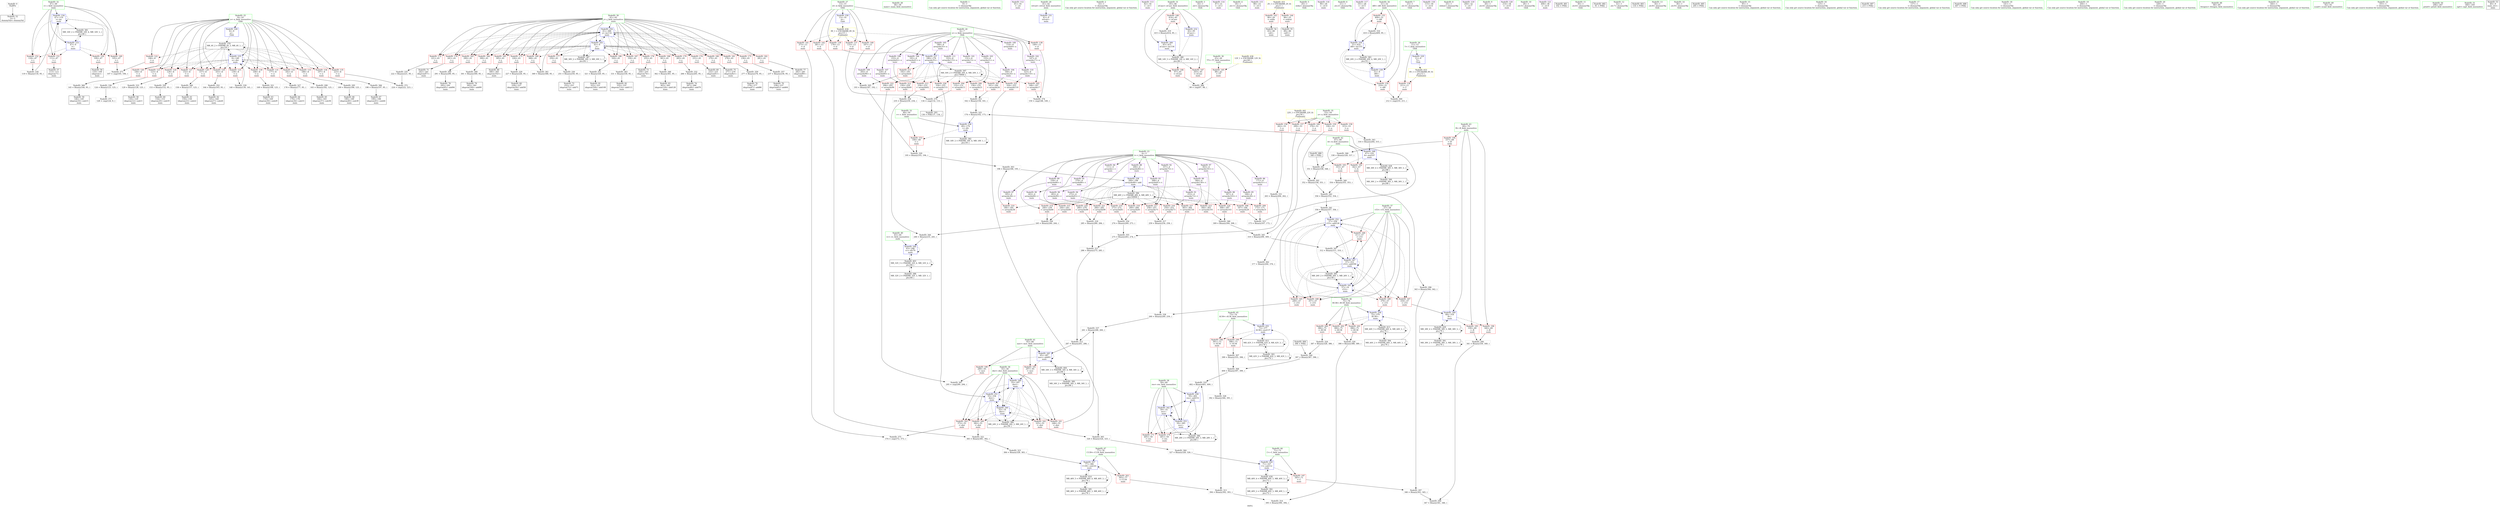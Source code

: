 digraph "SVFG" {
	label="SVFG";

	Node0x563a5ca53aa0 [shape=record,color=grey,label="{NodeID: 0\nNullPtr}"];
	Node0x563a5ca53aa0 -> Node0x563a5ca84d10[style=solid];
	Node0x563a5ca9a860 [shape=record,color=grey,label="{NodeID: 360\n145 = Binary(144, 95, )\n}"];
	Node0x563a5ca9a860 -> Node0x563a5ca852f0[style=solid];
	Node0x563a5ca872a0 [shape=record,color=red,label="{NodeID: 194\n337\<--69\n\<--B\nmain\n}"];
	Node0x563a5ca872a0 -> Node0x563a5ca9b160[style=solid];
	Node0x563a5ca84520 [shape=record,color=purple,label="{NodeID: 111\n333\<--6\narrayidx115\<--x\nmain\n}"];
	Node0x563a5ca84520 -> Node0x563a5ca88ca0[style=solid];
	Node0x563a5ca82880 [shape=record,color=green,label="{NodeID: 28\n38\<--39\nmain\<--main_field_insensitive\n}"];
	Node0x563a5ca8e730 [shape=record,color=black,label="{NodeID: 388\nMR_32V_2 = PHI(MR_32V_3, MR_32V_1, )\npts\{64 \}\n}"];
	Node0x563a5ca8e730 -> Node0x563a5cab4160[style=dashed];
	Node0x563a5ca955e0 [shape=record,color=grey,label="{NodeID: 305\n193 = Binary(187, 192, )\n}"];
	Node0x563a5ca955e0 -> Node0x563a5ca96c60[style=solid];
	Node0x563a5ca88960 [shape=record,color=red,label="{NodeID: 222\n294\<--293\n\<--arrayidx96\nmain\n}"];
	Node0x563a5ca88960 -> Node0x563a5ca9b2e0[style=solid];
	Node0x563a5ca8a410 [shape=record,color=red,label="{NodeID: 139\n176\<--13\n\<--d\nmain\n}"];
	Node0x563a5ca8a410 -> Node0x563a5ca91450[style=solid];
	Node0x563a5ca85080 [shape=record,color=black,label="{NodeID: 56\n110\<--109\nidxprom\<--\nmain\n}"];
	Node0x563a5ca97fe0 [shape=record,color=grey,label="{NodeID: 333\n129 = Binary(128, 125, )\n}"];
	Node0x563a5ca97fe0 -> Node0x563a5ca85220[style=solid];
	Node0x563a5ca91ee0 [shape=record,color=blue,label="{NodeID: 250\n71\<--327\nC\<--sub112\nmain\n}"];
	Node0x563a5ca91ee0 -> Node0x563a5ca87510[style=dashed];
	Node0x563a5ca91ee0 -> Node0x563a5cabc860[style=dashed];
	Node0x563a5ca8bad0 [shape=record,color=red,label="{NodeID: 167\n318\<--57\n\<--v53\nmain\n}"];
	Node0x563a5ca8bad0 -> Node0x563a5ca91e10[style=solid];
	Node0x563a5ca86740 [shape=record,color=purple,label="{NodeID: 84\n111\<--4\narrayidx\<--t\nmain\n}"];
	Node0x563a5ca7f640 [shape=record,color=green,label="{NodeID: 1\n9\<--1\n\<--dummyObj\nCan only get source location for instruction, argument, global var or function.}"];
	Node0x563a5ca9a9e0 [shape=record,color=grey,label="{NodeID: 361\n369 = Binary(368, 95, )\n}"];
	Node0x563a5ca9a9e0 -> Node0x563a5ca92220[style=solid];
	Node0x563a5ca87370 [shape=record,color=red,label="{NodeID: 195\n339\<--69\n\<--B\nmain\n}"];
	Node0x563a5ca87370 -> Node0x563a5ca94560[style=solid];
	Node0x563a5ca845f0 [shape=record,color=purple,label="{NodeID: 112\n81\<--16\n\<--.str\nmain\n}"];
	Node0x563a5ca82980 [shape=record,color=green,label="{NodeID: 29\n41\<--42\nretval\<--retval_field_insensitive\nmain\n}"];
	Node0x563a5ca82980 -> Node0x563a5ca90f70[style=solid];
	Node0x563a5ca8ec30 [shape=record,color=black,label="{NodeID: 389\nMR_34V_2 = PHI(MR_34V_3, MR_34V_1, )\npts\{66 \}\n}"];
	Node0x563a5ca8ec30 -> Node0x563a5cab4660[style=dashed];
	Node0x563a5ca95760 [shape=record,color=grey,label="{NodeID: 306\n198 = Binary(197, 95, )\n}"];
	Node0x563a5ca95760 -> Node0x563a5ca85970[style=solid];
	Node0x563a5ca88a30 [shape=record,color=red,label="{NodeID: 223\n304\<--303\n\<--arrayidx101\nmain\n}"];
	Node0x563a5ca88a30 -> Node0x563a5ca99360[style=solid];
	Node0x563a5ca8a4e0 [shape=record,color=red,label="{NodeID: 140\n187\<--13\n\<--d\nmain\n}"];
	Node0x563a5ca8a4e0 -> Node0x563a5ca955e0[style=solid];
	Node0x563a5ca85150 [shape=record,color=black,label="{NodeID: 57\n113\<--112\nidxprom7\<--\nmain\n}"];
	Node0x563a5ca98160 [shape=record,color=grey,label="{NodeID: 334\n119 = Binary(118, 95, )\n}"];
	Node0x563a5ca98160 -> Node0x563a5ca911e0[style=solid];
	Node0x563a5ca91fb0 [shape=record,color=blue,label="{NodeID: 251\n55\<--334\ndist\<--\nmain\n}"];
	Node0x563a5ca91fb0 -> Node0x563a5ca8b5f0[style=dashed];
	Node0x563a5ca91fb0 -> Node0x563a5ca8b6c0[style=dashed];
	Node0x563a5ca91fb0 -> Node0x563a5ca8b790[style=dashed];
	Node0x563a5ca91fb0 -> Node0x563a5ca8b860[style=dashed];
	Node0x563a5ca91fb0 -> Node0x563a5ca916c0[style=dashed];
	Node0x563a5ca91fb0 -> Node0x563a5ca91ba0[style=dashed];
	Node0x563a5ca91fb0 -> Node0x563a5ca91fb0[style=dashed];
	Node0x563a5ca91fb0 -> Node0x563a5ca8d330[style=dashed];
	Node0x563a5ca8bba0 [shape=record,color=red,label="{NodeID: 168\n357\<--57\n\<--v53\nmain\n}"];
	Node0x563a5ca8bba0 -> Node0x563a5ca98be0[style=solid];
	Node0x563a5ca86810 [shape=record,color=purple,label="{NodeID: 85\n166\<--4\narrayidx28\<--t\nmain\n}"];
	Node0x563a5ca86810 -> Node0x563a5ca87e00[style=solid];
	Node0x563a5ca54ee0 [shape=record,color=green,label="{NodeID: 2\n14\<--1\n\<--dummyObj\nCan only get source location for instruction, argument, global var or function.}"];
	Node0x563a5ca9ab60 [shape=record,color=grey,label="{NodeID: 362\n377 = Binary(264, 376, )\n}"];
	Node0x563a5ca9ab60 -> Node0x563a5ca922f0[style=solid];
	Node0x563a5ca87440 [shape=record,color=red,label="{NodeID: 196\n340\<--69\n\<--B\nmain\n}"];
	Node0x563a5ca87440 -> Node0x563a5ca94560[style=solid];
	Node0x563a5ca846c0 [shape=record,color=purple,label="{NodeID: 113\n82\<--18\n\<--.str.1\nmain\n}"];
	Node0x563a5ca82a50 [shape=record,color=green,label="{NodeID: 30\n43\<--44\nTT\<--TT_field_insensitive\nmain\n}"];
	Node0x563a5ca82a50 -> Node0x563a5ca8a8f0[style=solid];
	Node0x563a5ca8ed20 [shape=record,color=black,label="{NodeID: 390\nMR_36V_2 = PHI(MR_36V_3, MR_36V_1, )\npts\{68 \}\n}"];
	Node0x563a5ca8ed20 -> Node0x563a5ca8ed20[style=dashed];
	Node0x563a5ca8ed20 -> Node0x563a5cabbe60[style=dashed];
	Node0x563a5ca958e0 [shape=record,color=grey,label="{NodeID: 307\n399 = Binary(355, 398, )\n}"];
	Node0x563a5ca958e0 -> Node0x563a5ca95a60[style=solid];
	Node0x563a5ca88b00 [shape=record,color=red,label="{NodeID: 224\n308\<--307\n\<--arrayidx103\nmain\n}"];
	Node0x563a5ca88b00 -> Node0x563a5ca99360[style=solid];
	Node0x563a5ca8a5b0 [shape=record,color=red,label="{NodeID: 141\n373\<--13\n\<--d\nmain\n}"];
	Node0x563a5ca8a5b0 -> Node0x563a5ca9bee0[style=solid];
	Node0x563a5ca85220 [shape=record,color=black,label="{NodeID: 58\n130\<--129\nidxprom12\<--sub11\nmain\n}"];
	Node0x563a5ca982e0 [shape=record,color=grey,label="{NodeID: 335\n222 = Binary(221, 95, )\n}"];
	Node0x563a5ca982e0 -> Node0x563a5ca9ba60[style=solid];
	Node0x563a5ca92080 [shape=record,color=blue,label="{NodeID: 252\n57\<--358\nv53\<--add126\nmain\n}"];
	Node0x563a5ca92080 -> Node0x563a5ca8b930[style=dashed];
	Node0x563a5ca92080 -> Node0x563a5ca8ba00[style=dashed];
	Node0x563a5ca92080 -> Node0x563a5ca8bad0[style=dashed];
	Node0x563a5ca92080 -> Node0x563a5ca8bba0[style=dashed];
	Node0x563a5ca92080 -> Node0x563a5ca8bc70[style=dashed];
	Node0x563a5ca92080 -> Node0x563a5ca91790[style=dashed];
	Node0x563a5ca92080 -> Node0x563a5ca91c70[style=dashed];
	Node0x563a5ca92080 -> Node0x563a5ca92080[style=dashed];
	Node0x563a5ca92080 -> Node0x563a5ca8d830[style=dashed];
	Node0x563a5ca8bc70 [shape=record,color=red,label="{NodeID: 169\n379\<--57\n\<--v53\nmain\n}"];
	Node0x563a5ca8bc70 -> Node0x563a5ca923c0[style=solid];
	Node0x563a5ca868e0 [shape=record,color=purple,label="{NodeID: 86\n171\<--4\narrayidx31\<--t\nmain\n}"];
	Node0x563a5ca868e0 -> Node0x563a5ca87ed0[style=solid];
	Node0x563a5ca55f80 [shape=record,color=green,label="{NodeID: 3\n16\<--1\n.str\<--dummyObj\nGlob }"];
	Node0x563a5ca9ace0 [shape=record,color=grey,label="{NodeID: 363\n331 = Binary(330, 95, )\n}"];
	Node0x563a5ca9ace0 -> Node0x563a5ca865a0[style=solid];
	Node0x563a5ca87510 [shape=record,color=red,label="{NodeID: 197\n345\<--71\n\<--C\nmain\n}"];
	Node0x563a5ca87510 -> Node0x563a5ca949e0[style=solid];
	Node0x563a5ca84790 [shape=record,color=purple,label="{NodeID: 114\n87\<--21\n\<--.str.2\nmain\n}"];
	Node0x563a5ca82b20 [shape=record,color=green,label="{NodeID: 31\n45\<--46\nnCase\<--nCase_field_insensitive\nmain\n}"];
	Node0x563a5ca82b20 -> Node0x563a5ca8a9c0[style=solid];
	Node0x563a5ca82b20 -> Node0x563a5ca8aa90[style=solid];
	Node0x563a5ca82b20 -> Node0x563a5ca8ab60[style=solid];
	Node0x563a5ca82b20 -> Node0x563a5ca91040[style=solid];
	Node0x563a5ca82b20 -> Node0x563a5ca92700[style=solid];
	Node0x563a5ca8ee10 [shape=record,color=black,label="{NodeID: 391\nMR_38V_2 = PHI(MR_38V_3, MR_38V_1, )\npts\{70 \}\n}"];
	Node0x563a5ca8ee10 -> Node0x563a5ca8ee10[style=dashed];
	Node0x563a5ca8ee10 -> Node0x563a5cabc360[style=dashed];
	Node0x563a5ca95a60 [shape=record,color=grey,label="{NodeID: 308\n400 = Binary(397, 399, )\n}"];
	Node0x563a5ca95a60 -> Node0x563a5ca95d60[style=solid];
	Node0x563a5ca88bd0 [shape=record,color=red,label="{NodeID: 225\n324\<--323\n\<--arrayidx110\nmain\n}"];
	Node0x563a5ca88bd0 -> Node0x563a5ca9afe0[style=solid];
	Node0x563a5ca8a680 [shape=record,color=red,label="{NodeID: 142\n381\<--13\n\<--d\nmain\n}"];
	Node0x563a5ca8a680 -> Node0x563a5ca96f60[style=solid];
	Node0x563a5ca852f0 [shape=record,color=black,label="{NodeID: 59\n146\<--145\nidxprom16\<--sub15\nmain\n}"];
	Node0x563a5ca98460 [shape=record,color=grey,label="{NodeID: 336\n124 = Binary(123, 125, )\n}"];
	Node0x563a5ca98460 -> Node0x563a5ca9b8e0[style=solid];
	Node0x563a5ca92150 [shape=record,color=blue,label="{NodeID: 253\n59\<--365\nres\<--\nmain\n}"];
	Node0x563a5ca92150 -> Node0x563a5ca8bd40[style=dashed];
	Node0x563a5ca92150 -> Node0x563a5ca8be10[style=dashed];
	Node0x563a5ca92150 -> Node0x563a5ca91860[style=dashed];
	Node0x563a5ca92150 -> Node0x563a5ca92150[style=dashed];
	Node0x563a5ca92150 -> Node0x563a5ca92560[style=dashed];
	Node0x563a5ca92150 -> Node0x563a5ca8dd30[style=dashed];
	Node0x563a5ca8bd40 [shape=record,color=red,label="{NodeID: 170\n401\<--59\n\<--res\nmain\n}"];
	Node0x563a5ca8bd40 -> Node0x563a5ca95d60[style=solid];
	Node0x563a5ca869b0 [shape=record,color=purple,label="{NodeID: 87\n185\<--4\narrayidx38\<--t\nmain\n}"];
	Node0x563a5ca869b0 -> Node0x563a5ca87fa0[style=solid];
	Node0x563a5ca560d0 [shape=record,color=green,label="{NodeID: 4\n18\<--1\n.str.1\<--dummyObj\nGlob }"];
	Node0x563a5ca9ae60 [shape=record,color=grey,label="{NodeID: 364\n327 = Binary(328, 326, )\n}"];
	Node0x563a5ca9ae60 -> Node0x563a5ca91ee0[style=solid];
	Node0x563a5ca875e0 [shape=record,color=red,label="{NodeID: 198\n391\<--73\n\<--A136\nmain\n}"];
	Node0x563a5ca875e0 -> Node0x563a5ca97860[style=solid];
	Node0x563a5ca84860 [shape=record,color=purple,label="{NodeID: 115\n88\<--23\n\<--.str.3\nmain\n}"];
	Node0x563a5ca82bf0 [shape=record,color=green,label="{NodeID: 32\n47\<--48\ni\<--i_field_insensitive\nmain\n}"];
	Node0x563a5ca82bf0 -> Node0x563a5ca8ac30[style=solid];
	Node0x563a5ca82bf0 -> Node0x563a5ca8ad00[style=solid];
	Node0x563a5ca82bf0 -> Node0x563a5ca8add0[style=solid];
	Node0x563a5ca82bf0 -> Node0x563a5ca8aea0[style=solid];
	Node0x563a5ca82bf0 -> Node0x563a5ca91110[style=solid];
	Node0x563a5ca82bf0 -> Node0x563a5ca911e0[style=solid];
	Node0x563a5cab0690 [shape=record,color=black,label="{NodeID: 392\nMR_40V_2 = PHI(MR_40V_3, MR_40V_1, )\npts\{72 \}\n}"];
	Node0x563a5cab0690 -> Node0x563a5cab0690[style=dashed];
	Node0x563a5cab0690 -> Node0x563a5cabc860[style=dashed];
	Node0x563a5ca95be0 [shape=record,color=grey,label="{NodeID: 309\n291 = Binary(290, 95, )\n}"];
	Node0x563a5ca95be0 -> Node0x563a5ca86260[style=solid];
	Node0x563a5ca88ca0 [shape=record,color=red,label="{NodeID: 226\n334\<--333\n\<--arrayidx115\nmain\n}"];
	Node0x563a5ca88ca0 -> Node0x563a5ca91fb0[style=solid];
	Node0x563a5ca8a750 [shape=record,color=red,label="{NodeID: 143\n80\<--20\n\<--stdin\nmain\n}"];
	Node0x563a5ca8a750 -> Node0x563a5ca84ee0[style=solid];
	Node0x563a5ca853c0 [shape=record,color=black,label="{NodeID: 60\n154\<--153\nidxprom20\<--sub19\nmain\n}"];
	Node0x563a5ca985e0 [shape=record,color=grey,label="{NodeID: 337\n261 = Binary(248, 260, )\n}"];
	Node0x563a5ca985e0 -> Node0x563a5ca96060[style=solid];
	Node0x563a5ca92220 [shape=record,color=blue,label="{NodeID: 254\n61\<--369\nj\<--inc132\nmain\n}"];
	Node0x563a5ca92220 -> Node0x563a5ca8bee0[style=dashed];
	Node0x563a5ca92220 -> Node0x563a5ca8bfb0[style=dashed];
	Node0x563a5ca92220 -> Node0x563a5ca8c080[style=dashed];
	Node0x563a5ca92220 -> Node0x563a5ca8c150[style=dashed];
	Node0x563a5ca92220 -> Node0x563a5ca8c220[style=dashed];
	Node0x563a5ca92220 -> Node0x563a5ca8c2f0[style=dashed];
	Node0x563a5ca92220 -> Node0x563a5ca8c3c0[style=dashed];
	Node0x563a5ca92220 -> Node0x563a5ca8c490[style=dashed];
	Node0x563a5ca92220 -> Node0x563a5ca8c560[style=dashed];
	Node0x563a5ca92220 -> Node0x563a5ca8c630[style=dashed];
	Node0x563a5ca92220 -> Node0x563a5ca8c700[style=dashed];
	Node0x563a5ca92220 -> Node0x563a5ca8c7d0[style=dashed];
	Node0x563a5ca92220 -> Node0x563a5ca8c8a0[style=dashed];
	Node0x563a5ca92220 -> Node0x563a5ca8c970[style=dashed];
	Node0x563a5ca92220 -> Node0x563a5ca8ca40[style=dashed];
	Node0x563a5ca92220 -> Node0x563a5ca8cb10[style=dashed];
	Node0x563a5ca92220 -> Node0x563a5ca8cbe0[style=dashed];
	Node0x563a5ca92220 -> Node0x563a5ca8ccb0[style=dashed];
	Node0x563a5ca92220 -> Node0x563a5ca91930[style=dashed];
	Node0x563a5ca92220 -> Node0x563a5ca92220[style=dashed];
	Node0x563a5ca92220 -> Node0x563a5ca8e230[style=dashed];
	Node0x563a5ca8be10 [shape=record,color=red,label="{NodeID: 171\n405\<--59\n\<--res\nmain\n}"];
	Node0x563a5ca86a80 [shape=record,color=purple,label="{NodeID: 88\n200\<--4\narrayidx46\<--t\nmain\n}"];
	Node0x563a5ca86a80 -> Node0x563a5ca91520[style=solid];
	Node0x563a5ca56160 [shape=record,color=green,label="{NodeID: 5\n20\<--1\nstdin\<--dummyObj\nGlob }"];
	Node0x563a5ca9afe0 [shape=record,color=grey,label="{NodeID: 365\n326 = Binary(324, 325, )\n}"];
	Node0x563a5ca9afe0 -> Node0x563a5ca9ae60[style=solid];
	Node0x563a5ca876b0 [shape=record,color=red,label="{NodeID: 199\n398\<--73\n\<--A136\nmain\n}"];
	Node0x563a5ca876b0 -> Node0x563a5ca958e0[style=solid];
	Node0x563a5ca89160 [shape=record,color=purple,label="{NodeID: 116\n90\<--26\n\<--.str.4\nmain\n}"];
	Node0x563a5ca82cc0 [shape=record,color=green,label="{NodeID: 33\n49\<--50\nv\<--v_field_insensitive\nmain\n}"];
	Node0x563a5ca82cc0 -> Node0x563a5ca8af70[style=solid];
	Node0x563a5ca82cc0 -> Node0x563a5ca91380[style=solid];
	Node0x563a5cab0b60 [shape=record,color=black,label="{NodeID: 393\nMR_42V_2 = PHI(MR_42V_3, MR_42V_1, )\npts\{74 \}\n}"];
	Node0x563a5cab0b60 -> Node0x563a5ca922f0[style=dashed];
	Node0x563a5cab0b60 -> Node0x563a5cab0b60[style=dashed];
	Node0x563a5cab0b60 -> Node0x563a5cab6e60[style=dashed];
	Node0x563a5ca95d60 [shape=record,color=grey,label="{NodeID: 310\n402 = Binary(401, 400, )\n}"];
	Node0x563a5ca95d60 -> Node0x563a5ca92560[style=solid];
	Node0x563a5ca88d70 [shape=record,color=red,label="{NodeID: 227\n365\<--364\n\<--arrayidx130\nmain\n}"];
	Node0x563a5ca88d70 -> Node0x563a5ca92150[style=solid];
	Node0x563a5ca8a820 [shape=record,color=red,label="{NodeID: 144\n86\<--25\n\<--stdout\nmain\n}"];
	Node0x563a5ca8a820 -> Node0x563a5ca84fb0[style=solid];
	Node0x563a5ca85490 [shape=record,color=black,label="{NodeID: 61\n159\<--158\nidxprom23\<--sub22\nmain\n}"];
	Node0x563a5ca98760 [shape=record,color=grey,label="{NodeID: 338\n260 = Binary(249, 259, )\n}"];
	Node0x563a5ca98760 -> Node0x563a5ca985e0[style=solid];
	Node0x563a5ca922f0 [shape=record,color=blue,label="{NodeID: 255\n73\<--377\nA136\<--mul137\nmain\n}"];
	Node0x563a5ca922f0 -> Node0x563a5ca875e0[style=dashed];
	Node0x563a5ca922f0 -> Node0x563a5ca876b0[style=dashed];
	Node0x563a5ca922f0 -> Node0x563a5cab6e60[style=dashed];
	Node0x563a5ca8bee0 [shape=record,color=red,label="{NodeID: 172\n221\<--61\n\<--j\nmain\n}"];
	Node0x563a5ca8bee0 -> Node0x563a5ca982e0[style=solid];
	Node0x563a5ca86b50 [shape=record,color=purple,label="{NodeID: 89\n239\<--4\narrayidx66\<--t\nmain\n}"];
	Node0x563a5ca86b50 -> Node0x563a5ca882e0[style=solid];
	Node0x563a5ca54ca0 [shape=record,color=green,label="{NodeID: 6\n21\<--1\n.str.2\<--dummyObj\nGlob }"];
	Node0x563a5ca9b160 [shape=record,color=grey,label="{NodeID: 366\n338 = Binary(328, 337, )\n}"];
	Node0x563a5ca9b160 -> Node0x563a5ca94fe0[style=solid];
	Node0x563a5ca87780 [shape=record,color=red,label="{NodeID: 200\n386\<--75\n\<--B138\nmain\n}"];
	Node0x563a5ca87780 -> Node0x563a5ca97260[style=solid];
	Node0x563a5ca89230 [shape=record,color=purple,label="{NodeID: 117\n101\<--28\n\<--.str.5\nmain\n}"];
	Node0x563a5ca82d90 [shape=record,color=green,label="{NodeID: 34\n51\<--52\ni48\<--i48_field_insensitive\nmain\n}"];
	Node0x563a5ca82d90 -> Node0x563a5ca8b040[style=solid];
	Node0x563a5ca82d90 -> Node0x563a5ca8b110[style=solid];
	Node0x563a5ca82d90 -> Node0x563a5ca915f0[style=solid];
	Node0x563a5ca82d90 -> Node0x563a5ca92630[style=solid];
	Node0x563a5cab1870 [shape=record,color=black,label="{NodeID: 394\nMR_44V_2 = PHI(MR_44V_3, MR_44V_1, )\npts\{76 \}\n}"];
	Node0x563a5cab1870 -> Node0x563a5ca923c0[style=dashed];
	Node0x563a5cab1870 -> Node0x563a5cab1870[style=dashed];
	Node0x563a5cab1870 -> Node0x563a5cab7360[style=dashed];
	Node0x563a5ca95ee0 [shape=record,color=grey,label="{NodeID: 311\n286 = Binary(275, 285, )\n}"];
	Node0x563a5ca95ee0 -> Node0x563a5ca96060[style=solid];
	Node0x563a5ca88e40 [shape=record,color=blue,label="{NodeID: 228\n8\<--9\nn\<--\nGlob }"];
	Node0x563a5ca88e40 -> Node0x563a5caaa560[style=dashed];
	Node0x563a5ca8a8f0 [shape=record,color=red,label="{NodeID: 145\n98\<--43\n\<--TT\nmain\n}"];
	Node0x563a5ca8a8f0 -> Node0x563a5ca9b460[style=solid];
	Node0x563a5ca85560 [shape=record,color=black,label="{NodeID: 62\n165\<--164\nidxprom27\<--sub26\nmain\n}"];
	Node0x563a5ca988e0 [shape=record,color=grey,label="{NodeID: 339\n140 = Binary(139, 141, )\n}"];
	Node0x563a5ca988e0 -> Node0x563a5ca912b0[style=solid];
	Node0x563a5ca923c0 [shape=record,color=blue,label="{NodeID: 256\n75\<--379\nB138\<--\nmain\n}"];
	Node0x563a5ca923c0 -> Node0x563a5ca87780[style=dashed];
	Node0x563a5ca923c0 -> Node0x563a5ca87850[style=dashed];
	Node0x563a5ca923c0 -> Node0x563a5ca87920[style=dashed];
	Node0x563a5ca923c0 -> Node0x563a5cab7360[style=dashed];
	Node0x563a5ca8bfb0 [shape=record,color=red,label="{NodeID: 173\n226\<--61\n\<--j\nmain\n}"];
	Node0x563a5ca8bfb0 -> Node0x563a5ca979e0[style=solid];
	Node0x563a5ca86c20 [shape=record,color=purple,label="{NodeID: 90\n243\<--4\narrayidx68\<--t\nmain\n}"];
	Node0x563a5ca86c20 -> Node0x563a5ca883b0[style=solid];
	Node0x563a5ca54d30 [shape=record,color=green,label="{NodeID: 7\n23\<--1\n.str.3\<--dummyObj\nGlob }"];
	Node0x563a5ca9b2e0 [shape=record,color=grey,label="{NodeID: 367\n295 = cmp(289, 294, )\n}"];
	Node0x563a5ca87850 [shape=record,color=red,label="{NodeID: 201\n388\<--75\n\<--B138\nmain\n}"];
	Node0x563a5ca87850 -> Node0x563a5ca97560[style=solid];
	Node0x563a5ca89300 [shape=record,color=purple,label="{NodeID: 118\n115\<--30\n\<--.str.6\nmain\n}"];
	Node0x563a5ca82e60 [shape=record,color=green,label="{NodeID: 35\n53\<--54\na\<--a_field_insensitive\nmain\n}"];
	Node0x563a5ca82e60 -> Node0x563a5ca8b1e0[style=solid];
	Node0x563a5ca82e60 -> Node0x563a5ca8b2b0[style=solid];
	Node0x563a5ca82e60 -> Node0x563a5ca8b380[style=solid];
	Node0x563a5ca82e60 -> Node0x563a5ca8b450[style=solid];
	Node0x563a5ca82e60 -> Node0x563a5ca8b520[style=solid];
	Node0x563a5cab1960 [shape=record,color=black,label="{NodeID: 395\nMR_46V_2 = PHI(MR_46V_3, MR_46V_1, )\npts\{78 \}\n}"];
	Node0x563a5cab1960 -> Node0x563a5ca92490[style=dashed];
	Node0x563a5cab1960 -> Node0x563a5cab1960[style=dashed];
	Node0x563a5cab1960 -> Node0x563a5cab7860[style=dashed];
	Node0x563a5ca96060 [shape=record,color=grey,label="{NodeID: 312\n287 = Binary(261, 286, )\n}"];
	Node0x563a5ca96060 -> Node0x563a5ca91ad0[style=solid];
	Node0x563a5ca88f40 [shape=record,color=blue,label="{NodeID: 229\n11\<--9\nT\<--\nGlob }"];
	Node0x563a5ca88f40 -> Node0x563a5cabd960[style=dashed];
	Node0x563a5ca8a9c0 [shape=record,color=red,label="{NodeID: 146\n97\<--45\n\<--nCase\nmain\n}"];
	Node0x563a5ca8a9c0 -> Node0x563a5ca9b460[style=solid];
	Node0x563a5ca85630 [shape=record,color=black,label="{NodeID: 63\n170\<--169\nidxprom30\<--sub29\nmain\n}"];
	Node0x563a5ca98a60 [shape=record,color=grey,label="{NodeID: 340\n354 = Binary(355, 353, )\n}"];
	Node0x563a5ca98a60 -> Node0x563a5ca98d60[style=solid];
	Node0x563a5ca92490 [shape=record,color=blue,label="{NodeID: 257\n77\<--384\nC139\<--sub141\nmain\n}"];
	Node0x563a5ca92490 -> Node0x563a5ca879f0[style=dashed];
	Node0x563a5ca92490 -> Node0x563a5cab7860[style=dashed];
	Node0x563a5ca8c080 [shape=record,color=red,label="{NodeID: 174\n231\<--61\n\<--j\nmain\n}"];
	Node0x563a5ca8c080 -> Node0x563a5ca85b10[style=solid];
	Node0x563a5ca86cf0 [shape=record,color=purple,label="{NodeID: 91\n253\<--4\narrayidx73\<--t\nmain\n}"];
	Node0x563a5ca86cf0 -> Node0x563a5ca88480[style=solid];
	Node0x563a5ca53c40 [shape=record,color=green,label="{NodeID: 8\n25\<--1\nstdout\<--dummyObj\nGlob }"];
	Node0x563a5ca9b460 [shape=record,color=grey,label="{NodeID: 368\n99 = cmp(97, 98, )\n}"];
	Node0x563a5ca87920 [shape=record,color=red,label="{NodeID: 202\n389\<--75\n\<--B138\nmain\n}"];
	Node0x563a5ca87920 -> Node0x563a5ca97560[style=solid];
	Node0x563a5ca893d0 [shape=record,color=purple,label="{NodeID: 119\n204\<--32\n\<--.str.7\nmain\n}"];
	Node0x563a5ca82f30 [shape=record,color=green,label="{NodeID: 36\n55\<--56\ndist\<--dist_field_insensitive\nmain\n}"];
	Node0x563a5ca82f30 -> Node0x563a5ca8b5f0[style=solid];
	Node0x563a5ca82f30 -> Node0x563a5ca8b6c0[style=solid];
	Node0x563a5ca82f30 -> Node0x563a5ca8b790[style=solid];
	Node0x563a5ca82f30 -> Node0x563a5ca8b860[style=solid];
	Node0x563a5ca82f30 -> Node0x563a5ca916c0[style=solid];
	Node0x563a5ca82f30 -> Node0x563a5ca91ba0[style=solid];
	Node0x563a5ca82f30 -> Node0x563a5ca91fb0[style=solid];
	Node0x563a5cab1e60 [shape=record,color=black,label="{NodeID: 396\nMR_48V_2 = PHI(MR_48V_4, MR_48V_1, )\npts\{50000 \}\n}"];
	Node0x563a5cab1e60 -> Node0x563a5ca87e00[style=dashed];
	Node0x563a5cab1e60 -> Node0x563a5ca87ed0[style=dashed];
	Node0x563a5cab1e60 -> Node0x563a5ca87fa0[style=dashed];
	Node0x563a5cab1e60 -> Node0x563a5ca882e0[style=dashed];
	Node0x563a5cab1e60 -> Node0x563a5ca883b0[style=dashed];
	Node0x563a5cab1e60 -> Node0x563a5ca88480[style=dashed];
	Node0x563a5cab1e60 -> Node0x563a5ca88550[style=dashed];
	Node0x563a5cab1e60 -> Node0x563a5ca88620[style=dashed];
	Node0x563a5cab1e60 -> Node0x563a5ca886f0[style=dashed];
	Node0x563a5cab1e60 -> Node0x563a5ca887c0[style=dashed];
	Node0x563a5cab1e60 -> Node0x563a5ca88890[style=dashed];
	Node0x563a5cab1e60 -> Node0x563a5ca88a30[style=dashed];
	Node0x563a5cab1e60 -> Node0x563a5ca88b00[style=dashed];
	Node0x563a5cab1e60 -> Node0x563a5ca88d70[style=dashed];
	Node0x563a5cab1e60 -> Node0x563a5ca91520[style=dashed];
	Node0x563a5cab1e60 -> Node0x563a5cab1e60[style=dashed];
	Node0x563a5ca961e0 [shape=record,color=grey,label="{NodeID: 313\n394 = Binary(392, 393, )\n}"];
	Node0x563a5ca961e0 -> Node0x563a5ca96360[style=solid];
	Node0x563a5ca89040 [shape=record,color=blue,label="{NodeID: 230\n13\<--14\nd\<--\nGlob }"];
	Node0x563a5ca89040 -> Node0x563a5cabda40[style=dashed];
	Node0x563a5ca8aa90 [shape=record,color=red,label="{NodeID: 147\n203\<--45\n\<--nCase\nmain\n}"];
	Node0x563a5ca85700 [shape=record,color=black,label="{NodeID: 64\n179\<--178\nidxprom34\<--sub33\nmain\n}"];
	Node0x563a5ca98be0 [shape=record,color=grey,label="{NodeID: 341\n358 = Binary(357, 356, )\n}"];
	Node0x563a5ca98be0 -> Node0x563a5ca92080[style=solid];
	Node0x563a5ca92560 [shape=record,color=blue,label="{NodeID: 258\n59\<--402\nres\<--add151\nmain\n}"];
	Node0x563a5ca92560 -> Node0x563a5ca8be10[style=dashed];
	Node0x563a5ca92560 -> Node0x563a5ca91860[style=dashed];
	Node0x563a5ca92560 -> Node0x563a5ca8dd30[style=dashed];
	Node0x563a5ca8c150 [shape=record,color=red,label="{NodeID: 175\n236\<--61\n\<--j\nmain\n}"];
	Node0x563a5ca8c150 -> Node0x563a5ca9a3e0[style=solid];
	Node0x563a5ca86dc0 [shape=record,color=purple,label="{NodeID: 92\n257\<--4\narrayidx75\<--t\nmain\n}"];
	Node0x563a5ca86dc0 -> Node0x563a5ca88550[style=solid];
	Node0x563a5ca53cd0 [shape=record,color=green,label="{NodeID: 9\n26\<--1\n.str.4\<--dummyObj\nGlob }"];
	Node0x563a5ca9b5e0 [shape=record,color=grey,label="{NodeID: 369\n212 = cmp(210, 211, )\n}"];
	Node0x563a5ca879f0 [shape=record,color=red,label="{NodeID: 203\n393\<--77\n\<--C139\nmain\n}"];
	Node0x563a5ca879f0 -> Node0x563a5ca961e0[style=solid];
	Node0x563a5ca894a0 [shape=record,color=purple,label="{NodeID: 120\n214\<--34\n\<--.str.8\nmain\n}"];
	Node0x563a5ca83000 [shape=record,color=green,label="{NodeID: 37\n57\<--58\nv53\<--v53_field_insensitive\nmain\n}"];
	Node0x563a5ca83000 -> Node0x563a5ca8b930[style=solid];
	Node0x563a5ca83000 -> Node0x563a5ca8ba00[style=solid];
	Node0x563a5ca83000 -> Node0x563a5ca8bad0[style=solid];
	Node0x563a5ca83000 -> Node0x563a5ca8bba0[style=solid];
	Node0x563a5ca83000 -> Node0x563a5ca8bc70[style=solid];
	Node0x563a5ca83000 -> Node0x563a5ca91790[style=solid];
	Node0x563a5ca83000 -> Node0x563a5ca91c70[style=solid];
	Node0x563a5ca83000 -> Node0x563a5ca92080[style=solid];
	Node0x563a5cab2360 [shape=record,color=black,label="{NodeID: 397\nMR_50V_2 = PHI(MR_50V_4, MR_50V_1, )\npts\{70000 \}\n}"];
	Node0x563a5cab2360 -> Node0x563a5ca87ac0[style=dashed];
	Node0x563a5cab2360 -> Node0x563a5ca87b90[style=dashed];
	Node0x563a5cab2360 -> Node0x563a5ca87c60[style=dashed];
	Node0x563a5cab2360 -> Node0x563a5ca87d30[style=dashed];
	Node0x563a5cab2360 -> Node0x563a5ca88140[style=dashed];
	Node0x563a5cab2360 -> Node0x563a5ca88210[style=dashed];
	Node0x563a5cab2360 -> Node0x563a5ca88960[style=dashed];
	Node0x563a5cab2360 -> Node0x563a5ca88bd0[style=dashed];
	Node0x563a5cab2360 -> Node0x563a5ca88ca0[style=dashed];
	Node0x563a5cab2360 -> Node0x563a5ca91450[style=dashed];
	Node0x563a5cab2360 -> Node0x563a5cab2360[style=dashed];
	Node0x563a5ca96360 [shape=record,color=grey,label="{NodeID: 314\n395 = Binary(390, 394, )\n}"];
	Node0x563a5ca90f70 [shape=record,color=blue,label="{NodeID: 231\n41\<--9\nretval\<--\nmain\n}"];
	Node0x563a5ca8ab60 [shape=record,color=red,label="{NodeID: 148\n414\<--45\n\<--nCase\nmain\n}"];
	Node0x563a5ca8ab60 -> Node0x563a5ca96ae0[style=solid];
	Node0x563a5ca857d0 [shape=record,color=black,label="{NodeID: 65\n184\<--183\nidxprom37\<--sub36\nmain\n}"];
	Node0x563a5ca98d60 [shape=record,color=grey,label="{NodeID: 342\n356 = Binary(352, 354, )\n}"];
	Node0x563a5ca98d60 -> Node0x563a5ca98be0[style=solid];
	Node0x563a5ca92630 [shape=record,color=blue,label="{NodeID: 259\n51\<--410\ni48\<--inc155\nmain\n}"];
	Node0x563a5ca92630 -> Node0x563a5ca8b040[style=dashed];
	Node0x563a5ca92630 -> Node0x563a5ca8b110[style=dashed];
	Node0x563a5ca92630 -> Node0x563a5ca92630[style=dashed];
	Node0x563a5ca92630 -> Node0x563a5caab960[style=dashed];
	Node0x563a5ca8c220 [shape=record,color=red,label="{NodeID: 176\n241\<--61\n\<--j\nmain\n}"];
	Node0x563a5ca8c220 -> Node0x563a5ca85cb0[style=solid];
	Node0x563a5ca86e90 [shape=record,color=purple,label="{NodeID: 93\n268\<--4\narrayidx81\<--t\nmain\n}"];
	Node0x563a5ca86e90 -> Node0x563a5ca88620[style=solid];
	Node0x563a5ca81ef0 [shape=record,color=green,label="{NodeID: 10\n28\<--1\n.str.5\<--dummyObj\nGlob }"];
	Node0x563a5ca9b760 [shape=record,color=grey,label="{NodeID: 370\n134 = cmp(132, 133, )\n}"];
	Node0x563a5ca9b760 -> Node0x563a5ca93fc0[style=solid];
	Node0x563a5ca87ac0 [shape=record,color=red,label="{NodeID: 204\n132\<--131\n\<--arrayidx13\nmain\n}"];
	Node0x563a5ca87ac0 -> Node0x563a5ca9b760[style=solid];
	Node0x563a5ca89570 [shape=record,color=purple,label="{NodeID: 121\n406\<--36\n\<--.str.9\nmain\n}"];
	Node0x563a5ca830d0 [shape=record,color=green,label="{NodeID: 38\n59\<--60\nres\<--res_field_insensitive\nmain\n}"];
	Node0x563a5ca830d0 -> Node0x563a5ca8bd40[style=solid];
	Node0x563a5ca830d0 -> Node0x563a5ca8be10[style=solid];
	Node0x563a5ca830d0 -> Node0x563a5ca91860[style=solid];
	Node0x563a5ca830d0 -> Node0x563a5ca92150[style=solid];
	Node0x563a5ca830d0 -> Node0x563a5ca92560[style=solid];
	Node0x563a5cad4f50 [shape=record,color=black,label="{NodeID: 481\n102 = PHI()\n}"];
	Node0x563a5ca964e0 [shape=record,color=grey,label="{NodeID: 315\n173 = Binary(167, 172, )\n}"];
	Node0x563a5ca964e0 -> Node0x563a5ca973e0[style=solid];
	Node0x563a5ca91040 [shape=record,color=blue,label="{NodeID: 232\n45\<--95\nnCase\<--\nmain\n}"];
	Node0x563a5ca91040 -> Node0x563a5caaaa60[style=dashed];
	Node0x563a5ca8ac30 [shape=record,color=red,label="{NodeID: 149\n105\<--47\n\<--i\nmain\n}"];
	Node0x563a5ca8ac30 -> Node0x563a5ca9bbe0[style=solid];
	Node0x563a5ca858a0 [shape=record,color=black,label="{NodeID: 66\n190\<--189\nidxprom40\<--sub39\nmain\n}"];
	Node0x563a5ca98ee0 [shape=record,color=grey,label="{NodeID: 343\n316 = Binary(264, 315, )\n}"];
	Node0x563a5ca98ee0 -> Node0x563a5ca91d40[style=solid];
	Node0x563a5ca92700 [shape=record,color=blue,label="{NodeID: 260\n45\<--415\nnCase\<--inc158\nmain\n}"];
	Node0x563a5ca92700 -> Node0x563a5caaaa60[style=dashed];
	Node0x563a5ca8c2f0 [shape=record,color=red,label="{NodeID: 177\n250\<--61\n\<--j\nmain\n}"];
	Node0x563a5ca8c2f0 -> Node0x563a5ca97b60[style=solid];
	Node0x563a5ca86f60 [shape=record,color=purple,label="{NodeID: 94\n272\<--4\narrayidx83\<--t\nmain\n}"];
	Node0x563a5ca86f60 -> Node0x563a5ca886f0[style=solid];
	Node0x563a5ca54650 [shape=record,color=green,label="{NodeID: 11\n30\<--1\n.str.6\<--dummyObj\nGlob }"];
	Node0x563a5ca9b8e0 [shape=record,color=grey,label="{NodeID: 371\n126 = cmp(124, 9, )\n}"];
	Node0x563a5ca87b90 [shape=record,color=red,label="{NodeID: 205\n148\<--147\n\<--arrayidx17\nmain\n}"];
	Node0x563a5ca87b90 -> Node0x563a5ca9bd60[style=solid];
	Node0x563a5ca89640 [shape=record,color=red,label="{NodeID: 122\n106\<--8\n\<--n\nmain\n}"];
	Node0x563a5ca89640 -> Node0x563a5ca9bbe0[style=solid];
	Node0x563a5ca831a0 [shape=record,color=green,label="{NodeID: 39\n61\<--62\nj\<--j_field_insensitive\nmain\n}"];
	Node0x563a5ca831a0 -> Node0x563a5ca8bee0[style=solid];
	Node0x563a5ca831a0 -> Node0x563a5ca8bfb0[style=solid];
	Node0x563a5ca831a0 -> Node0x563a5ca8c080[style=solid];
	Node0x563a5ca831a0 -> Node0x563a5ca8c150[style=solid];
	Node0x563a5ca831a0 -> Node0x563a5ca8c220[style=solid];
	Node0x563a5ca831a0 -> Node0x563a5ca8c2f0[style=solid];
	Node0x563a5ca831a0 -> Node0x563a5ca8c3c0[style=solid];
	Node0x563a5ca831a0 -> Node0x563a5ca8c490[style=solid];
	Node0x563a5ca831a0 -> Node0x563a5ca8c560[style=solid];
	Node0x563a5ca831a0 -> Node0x563a5ca8c630[style=solid];
	Node0x563a5ca831a0 -> Node0x563a5ca8c700[style=solid];
	Node0x563a5ca831a0 -> Node0x563a5ca8c7d0[style=solid];
	Node0x563a5ca831a0 -> Node0x563a5ca8c8a0[style=solid];
	Node0x563a5ca831a0 -> Node0x563a5ca8c970[style=solid];
	Node0x563a5ca831a0 -> Node0x563a5ca8ca40[style=solid];
	Node0x563a5ca831a0 -> Node0x563a5ca8cb10[style=solid];
	Node0x563a5ca831a0 -> Node0x563a5ca8cbe0[style=solid];
	Node0x563a5ca831a0 -> Node0x563a5ca8ccb0[style=solid];
	Node0x563a5ca831a0 -> Node0x563a5ca91930[style=solid];
	Node0x563a5ca831a0 -> Node0x563a5ca92220[style=solid];
	Node0x563a5cad5050 [shape=record,color=black,label="{NodeID: 482\n91 = PHI()\n}"];
	Node0x563a5ca96660 [shape=record,color=grey,label="{NodeID: 316\n410 = Binary(409, 95, )\n}"];
	Node0x563a5ca96660 -> Node0x563a5ca92630[style=solid];
	Node0x563a5ca91110 [shape=record,color=blue,label="{NodeID: 233\n47\<--9\ni\<--\nmain\n}"];
	Node0x563a5ca91110 -> Node0x563a5ca8ac30[style=dashed];
	Node0x563a5ca91110 -> Node0x563a5ca8ad00[style=dashed];
	Node0x563a5ca91110 -> Node0x563a5ca8add0[style=dashed];
	Node0x563a5ca91110 -> Node0x563a5ca8aea0[style=dashed];
	Node0x563a5ca91110 -> Node0x563a5ca911e0[style=dashed];
	Node0x563a5ca91110 -> Node0x563a5caaaf60[style=dashed];
	Node0x563a5ca8ad00 [shape=record,color=red,label="{NodeID: 150\n109\<--47\n\<--i\nmain\n}"];
	Node0x563a5ca8ad00 -> Node0x563a5ca85080[style=solid];
	Node0x563a5ca85970 [shape=record,color=black,label="{NodeID: 67\n199\<--198\nidxprom45\<--sub44\nmain\n}"];
	Node0x563a5ca99060 [shape=record,color=grey,label="{NodeID: 344\n246 = Binary(235, 245, )\n}"];
	Node0x563a5ca99060 -> Node0x563a5ca91a00[style=solid];
	Node0x563a5ca8c3c0 [shape=record,color=red,label="{NodeID: 178\n255\<--61\n\<--j\nmain\n}"];
	Node0x563a5ca8c3c0 -> Node0x563a5ca85e50[style=solid];
	Node0x563a5ca87030 [shape=record,color=purple,label="{NodeID: 95\n279\<--4\narrayidx88\<--t\nmain\n}"];
	Node0x563a5ca87030 -> Node0x563a5ca887c0[style=solid];
	Node0x563a5ca54720 [shape=record,color=green,label="{NodeID: 12\n32\<--1\n.str.7\<--dummyObj\nGlob }"];
	Node0x563a5ca9ba60 [shape=record,color=grey,label="{NodeID: 372\n224 = cmp(222, 223, )\n}"];
	Node0x563a5ca87c60 [shape=record,color=red,label="{NodeID: 206\n156\<--155\n\<--arrayidx21\nmain\n}"];
	Node0x563a5ca87c60 -> Node0x563a5ca99de0[style=solid];
	Node0x563a5ca89710 [shape=record,color=red,label="{NodeID: 123\n123\<--8\n\<--n\nmain\n}"];
	Node0x563a5ca89710 -> Node0x563a5ca98460[style=solid];
	Node0x563a5ca83270 [shape=record,color=green,label="{NodeID: 40\n63\<--64\nvv\<--vv_field_insensitive\nmain\n}"];
	Node0x563a5ca83270 -> Node0x563a5ca91a00[style=solid];
	Node0x563a5cad5150 [shape=record,color=black,label="{NodeID: 483\n116 = PHI()\n}"];
	Node0x563a5ca967e0 [shape=record,color=grey,label="{NodeID: 317\n259 = Binary(254, 258, )\n}"];
	Node0x563a5ca967e0 -> Node0x563a5ca98760[style=solid];
	Node0x563a5ca911e0 [shape=record,color=blue,label="{NodeID: 234\n47\<--119\ni\<--inc\nmain\n}"];
	Node0x563a5ca911e0 -> Node0x563a5ca8ac30[style=dashed];
	Node0x563a5ca911e0 -> Node0x563a5ca8ad00[style=dashed];
	Node0x563a5ca911e0 -> Node0x563a5ca8add0[style=dashed];
	Node0x563a5ca911e0 -> Node0x563a5ca8aea0[style=dashed];
	Node0x563a5ca911e0 -> Node0x563a5ca911e0[style=dashed];
	Node0x563a5ca911e0 -> Node0x563a5caaaf60[style=dashed];
	Node0x563a5ca8add0 [shape=record,color=red,label="{NodeID: 151\n112\<--47\n\<--i\nmain\n}"];
	Node0x563a5ca8add0 -> Node0x563a5ca85150[style=solid];
	Node0x563a5ca85a40 [shape=record,color=black,label="{NodeID: 68\n228\<--227\nidxprom59\<--add58\nmain\n}"];
	Node0x563a5cabbe60 [shape=record,color=black,label="{NodeID: 428\nMR_36V_4 = PHI(MR_36V_5, MR_36V_3, )\npts\{68 \}\n}"];
	Node0x563a5cabbe60 -> Node0x563a5ca91d40[style=dashed];
	Node0x563a5cabbe60 -> Node0x563a5ca8ed20[style=dashed];
	Node0x563a5cabbe60 -> Node0x563a5cabbe60[style=dashed];
	Node0x563a5ca991e0 [shape=record,color=grey,label="{NodeID: 345\n310 = Binary(299, 309, )\n}"];
	Node0x563a5ca991e0 -> Node0x563a5ca994e0[style=solid];
	Node0x563a5ca8c490 [shape=record,color=red,label="{NodeID: 179\n265\<--61\n\<--j\nmain\n}"];
	Node0x563a5ca8c490 -> Node0x563a5ca97e60[style=solid];
	Node0x563a5ca838f0 [shape=record,color=purple,label="{NodeID: 96\n283\<--4\narrayidx90\<--t\nmain\n}"];
	Node0x563a5ca838f0 -> Node0x563a5ca88890[style=solid];
	Node0x563a5ca82230 [shape=record,color=green,label="{NodeID: 13\n34\<--1\n.str.8\<--dummyObj\nGlob }"];
	Node0x563a5ca9bbe0 [shape=record,color=grey,label="{NodeID: 373\n107 = cmp(105, 106, )\n}"];
	Node0x563a5ca87d30 [shape=record,color=red,label="{NodeID: 207\n161\<--160\n\<--arrayidx24\nmain\n}"];
	Node0x563a5ca87d30 -> Node0x563a5ca99de0[style=solid];
	Node0x563a5ca897e0 [shape=record,color=red,label="{NodeID: 124\n128\<--8\n\<--n\nmain\n}"];
	Node0x563a5ca897e0 -> Node0x563a5ca97fe0[style=solid];
	Node0x563a5ca83340 [shape=record,color=green,label="{NodeID: 41\n65\<--66\nmov\<--mov_field_insensitive\nmain\n}"];
	Node0x563a5ca83340 -> Node0x563a5ca8cd80[style=solid];
	Node0x563a5ca83340 -> Node0x563a5ca8ce50[style=solid];
	Node0x563a5ca83340 -> Node0x563a5ca91ad0[style=solid];
	Node0x563a5cad5250 [shape=record,color=black,label="{NodeID: 484\n396 = PHI()\n}"];
	Node0x563a5cad5250 -> Node0x563a5ca95460[style=solid];
	Node0x563a5ca96960 [shape=record,color=grey,label="{NodeID: 318\n285 = Binary(280, 284, )\n}"];
	Node0x563a5ca96960 -> Node0x563a5ca95ee0[style=solid];
	Node0x563a5ca912b0 [shape=record,color=blue,label="{NodeID: 235\n8\<--140\nn\<--dec\nmain\n}"];
	Node0x563a5ca912b0 -> Node0x563a5ca89710[style=dashed];
	Node0x563a5ca912b0 -> Node0x563a5ca897e0[style=dashed];
	Node0x563a5ca912b0 -> Node0x563a5ca898b0[style=dashed];
	Node0x563a5ca912b0 -> Node0x563a5ca89980[style=dashed];
	Node0x563a5ca912b0 -> Node0x563a5ca89a50[style=dashed];
	Node0x563a5ca912b0 -> Node0x563a5ca89b20[style=dashed];
	Node0x563a5ca912b0 -> Node0x563a5ca89bf0[style=dashed];
	Node0x563a5ca912b0 -> Node0x563a5ca89cc0[style=dashed];
	Node0x563a5ca912b0 -> Node0x563a5ca89d90[style=dashed];
	Node0x563a5ca912b0 -> Node0x563a5ca89e60[style=dashed];
	Node0x563a5ca912b0 -> Node0x563a5ca89f30[style=dashed];
	Node0x563a5ca912b0 -> Node0x563a5ca8a000[style=dashed];
	Node0x563a5ca912b0 -> Node0x563a5ca8a0d0[style=dashed];
	Node0x563a5ca912b0 -> Node0x563a5ca912b0[style=dashed];
	Node0x563a5ca912b0 -> Node0x563a5caaa560[style=dashed];
	Node0x563a5ca8aea0 [shape=record,color=red,label="{NodeID: 152\n118\<--47\n\<--i\nmain\n}"];
	Node0x563a5ca8aea0 -> Node0x563a5ca98160[style=solid];
	Node0x563a5ca85b10 [shape=record,color=black,label="{NodeID: 69\n232\<--231\nidxprom61\<--\nmain\n}"];
	Node0x563a5cabc360 [shape=record,color=black,label="{NodeID: 429\nMR_38V_4 = PHI(MR_38V_5, MR_38V_3, )\npts\{70 \}\n}"];
	Node0x563a5cabc360 -> Node0x563a5ca91e10[style=dashed];
	Node0x563a5cabc360 -> Node0x563a5ca8ee10[style=dashed];
	Node0x563a5cabc360 -> Node0x563a5cabc360[style=dashed];
	Node0x563a5ca99360 [shape=record,color=grey,label="{NodeID: 346\n309 = Binary(304, 308, )\n}"];
	Node0x563a5ca99360 -> Node0x563a5ca991e0[style=solid];
	Node0x563a5ca8c560 [shape=record,color=red,label="{NodeID: 180\n270\<--61\n\<--j\nmain\n}"];
	Node0x563a5ca8c560 -> Node0x563a5ca85ff0[style=solid];
	Node0x563a5ca839c0 [shape=record,color=purple,label="{NodeID: 97\n303\<--4\narrayidx101\<--t\nmain\n}"];
	Node0x563a5ca839c0 -> Node0x563a5ca88a30[style=solid];
	Node0x563a5ca82300 [shape=record,color=green,label="{NodeID: 14\n36\<--1\n.str.9\<--dummyObj\nGlob }"];
	Node0x563a5ca9bd60 [shape=record,color=grey,label="{NodeID: 374\n150 = cmp(148, 149, )\n}"];
	Node0x563a5ca87e00 [shape=record,color=red,label="{NodeID: 208\n167\<--166\n\<--arrayidx28\nmain\n}"];
	Node0x563a5ca87e00 -> Node0x563a5ca964e0[style=solid];
	Node0x563a5ca898b0 [shape=record,color=red,label="{NodeID: 125\n139\<--8\n\<--n\nmain\n}"];
	Node0x563a5ca898b0 -> Node0x563a5ca988e0[style=solid];
	Node0x563a5ca83410 [shape=record,color=green,label="{NodeID: 42\n67\<--68\nA\<--A_field_insensitive\nmain\n}"];
	Node0x563a5ca83410 -> Node0x563a5ca87100[style=solid];
	Node0x563a5ca83410 -> Node0x563a5ca871d0[style=solid];
	Node0x563a5ca83410 -> Node0x563a5ca91d40[style=solid];
	Node0x563a5cad53b0 [shape=record,color=black,label="{NodeID: 485\n205 = PHI()\n}"];
	Node0x563a5ca96ae0 [shape=record,color=grey,label="{NodeID: 319\n415 = Binary(414, 95, )\n}"];
	Node0x563a5ca96ae0 -> Node0x563a5ca92700[style=solid];
	Node0x563a5ca91380 [shape=record,color=blue,label="{NodeID: 236\n49\<--174\nv\<--div\nmain\n}"];
	Node0x563a5ca91380 -> Node0x563a5ca8af70[style=dashed];
	Node0x563a5ca91380 -> Node0x563a5caab460[style=dashed];
	Node0x563a5ca8af70 [shape=record,color=red,label="{NodeID: 153\n194\<--49\n\<--v\nmain\n}"];
	Node0x563a5ca8af70 -> Node0x563a5ca96c60[style=solid];
	Node0x563a5ca85be0 [shape=record,color=black,label="{NodeID: 70\n238\<--237\nidxprom65\<--add64\nmain\n}"];
	Node0x563a5cabc860 [shape=record,color=black,label="{NodeID: 430\nMR_40V_4 = PHI(MR_40V_5, MR_40V_3, )\npts\{72 \}\n}"];
	Node0x563a5cabc860 -> Node0x563a5ca91ee0[style=dashed];
	Node0x563a5cabc860 -> Node0x563a5cab0690[style=dashed];
	Node0x563a5cabc860 -> Node0x563a5cabc860[style=dashed];
	Node0x563a5ca994e0 [shape=record,color=grey,label="{NodeID: 347\n312 = Binary(311, 310, )\n}"];
	Node0x563a5ca994e0 -> Node0x563a5ca91c70[style=solid];
	Node0x563a5ca8c630 [shape=record,color=red,label="{NodeID: 181\n276\<--61\n\<--j\nmain\n}"];
	Node0x563a5ca8c630 -> Node0x563a5ca9a6e0[style=solid];
	Node0x563a5ca83a90 [shape=record,color=purple,label="{NodeID: 98\n307\<--4\narrayidx103\<--t\nmain\n}"];
	Node0x563a5ca83a90 -> Node0x563a5ca88b00[style=solid];
	Node0x563a5ca823d0 [shape=record,color=green,label="{NodeID: 15\n95\<--1\n\<--dummyObj\nCan only get source location for instruction, argument, global var or function.}"];
	Node0x563a5ca9bee0 [shape=record,color=grey,label="{NodeID: 375\n374 = cmp(372, 373, )\n}"];
	Node0x563a5ca87ed0 [shape=record,color=red,label="{NodeID: 209\n172\<--171\n\<--arrayidx31\nmain\n}"];
	Node0x563a5ca87ed0 -> Node0x563a5ca964e0[style=solid];
	Node0x563a5ca89980 [shape=record,color=red,label="{NodeID: 126\n144\<--8\n\<--n\nmain\n}"];
	Node0x563a5ca89980 -> Node0x563a5ca9a860[style=solid];
	Node0x563a5ca834e0 [shape=record,color=green,label="{NodeID: 43\n69\<--70\nB\<--B_field_insensitive\nmain\n}"];
	Node0x563a5ca834e0 -> Node0x563a5ca872a0[style=solid];
	Node0x563a5ca834e0 -> Node0x563a5ca87370[style=solid];
	Node0x563a5ca834e0 -> Node0x563a5ca87440[style=solid];
	Node0x563a5ca834e0 -> Node0x563a5ca91e10[style=solid];
	Node0x563a5cad5480 [shape=record,color=black,label="{NodeID: 486\n348 = PHI()\n}"];
	Node0x563a5cad5480 -> Node0x563a5ca94fe0[style=solid];
	Node0x563a5cab4160 [shape=record,color=black,label="{NodeID: 403\nMR_32V_3 = PHI(MR_32V_4, MR_32V_2, )\npts\{64 \}\n}"];
	Node0x563a5cab4160 -> Node0x563a5ca91a00[style=dashed];
	Node0x563a5cab4160 -> Node0x563a5ca8e730[style=dashed];
	Node0x563a5cab4160 -> Node0x563a5cab4160[style=dashed];
	Node0x563a5ca96c60 [shape=record,color=grey,label="{NodeID: 320\n195 = Binary(193, 194, )\n}"];
	Node0x563a5ca96c60 -> Node0x563a5ca952e0[style=solid];
	Node0x563a5ca91450 [shape=record,color=blue,label="{NodeID: 237\n180\<--176\narrayidx35\<--\nmain\n}"];
	Node0x563a5ca91450 -> Node0x563a5ca88070[style=dashed];
	Node0x563a5ca91450 -> Node0x563a5ca88140[style=dashed];
	Node0x563a5ca91450 -> Node0x563a5ca88210[style=dashed];
	Node0x563a5ca91450 -> Node0x563a5ca88960[style=dashed];
	Node0x563a5ca91450 -> Node0x563a5ca88bd0[style=dashed];
	Node0x563a5ca91450 -> Node0x563a5ca88ca0[style=dashed];
	Node0x563a5ca91450 -> Node0x563a5cab2360[style=dashed];
	Node0x563a5ca8b040 [shape=record,color=red,label="{NodeID: 154\n210\<--51\n\<--i48\nmain\n}"];
	Node0x563a5ca8b040 -> Node0x563a5ca9b5e0[style=solid];
	Node0x563a5ca85cb0 [shape=record,color=black,label="{NodeID: 71\n242\<--241\nidxprom67\<--\nmain\n}"];
	Node0x563a5cabcd60 [shape=record,color=yellow,style=double,label="{NodeID: 431\n2V_1 = ENCHI(MR_2V_0)\npts\{1 \}\nFun[main]}"];
	Node0x563a5cabcd60 -> Node0x563a5ca8a750[style=dashed];
	Node0x563a5cabcd60 -> Node0x563a5ca8a820[style=dashed];
	Node0x563a5ca99660 [shape=record,color=grey,label="{NodeID: 348\n362 = Binary(361, 95, )\n}"];
	Node0x563a5ca99660 -> Node0x563a5ca86670[style=solid];
	Node0x563a5ca8c700 [shape=record,color=red,label="{NodeID: 182\n281\<--61\n\<--j\nmain\n}"];
	Node0x563a5ca8c700 -> Node0x563a5ca86190[style=solid];
	Node0x563a5ca83b60 [shape=record,color=purple,label="{NodeID: 99\n364\<--4\narrayidx130\<--t\nmain\n}"];
	Node0x563a5ca83b60 -> Node0x563a5ca88d70[style=solid];
	Node0x563a5ca55860 [shape=record,color=green,label="{NodeID: 16\n125\<--1\n\<--dummyObj\nCan only get source location for instruction, argument, global var or function.}"];
	Node0x563a5ca93fc0 [shape=record,color=black,label="{NodeID: 293\n136 = PHI(137, 134, )\n}"];
	Node0x563a5ca87fa0 [shape=record,color=red,label="{NodeID: 210\n186\<--185\n\<--arrayidx38\nmain\n}"];
	Node0x563a5ca87fa0 -> Node0x563a5ca952e0[style=solid];
	Node0x563a5ca89a50 [shape=record,color=red,label="{NodeID: 127\n152\<--8\n\<--n\nmain\n}"];
	Node0x563a5ca89a50 -> Node0x563a5ca99960[style=solid];
	Node0x563a5ca835b0 [shape=record,color=green,label="{NodeID: 44\n71\<--72\nC\<--C_field_insensitive\nmain\n}"];
	Node0x563a5ca835b0 -> Node0x563a5ca87510[style=solid];
	Node0x563a5ca835b0 -> Node0x563a5ca91ee0[style=solid];
	Node0x563a5cad55b0 [shape=record,color=black,label="{NodeID: 487\n215 = PHI()\n}"];
	Node0x563a5cab4660 [shape=record,color=black,label="{NodeID: 404\nMR_34V_3 = PHI(MR_34V_4, MR_34V_2, )\npts\{66 \}\n}"];
	Node0x563a5cab4660 -> Node0x563a5ca91ad0[style=dashed];
	Node0x563a5cab4660 -> Node0x563a5ca8ec30[style=dashed];
	Node0x563a5cab4660 -> Node0x563a5cab4660[style=dashed];
	Node0x563a5ca96de0 [shape=record,color=grey,label="{NodeID: 321\n169 = Binary(168, 125, )\n}"];
	Node0x563a5ca96de0 -> Node0x563a5ca85630[style=solid];
	Node0x563a5ca91520 [shape=record,color=blue,label="{NodeID: 238\n200\<--196\narrayidx46\<--add\nmain\n}"];
	Node0x563a5ca91520 -> Node0x563a5ca882e0[style=dashed];
	Node0x563a5ca91520 -> Node0x563a5ca883b0[style=dashed];
	Node0x563a5ca91520 -> Node0x563a5ca88480[style=dashed];
	Node0x563a5ca91520 -> Node0x563a5ca88550[style=dashed];
	Node0x563a5ca91520 -> Node0x563a5ca88620[style=dashed];
	Node0x563a5ca91520 -> Node0x563a5ca886f0[style=dashed];
	Node0x563a5ca91520 -> Node0x563a5ca887c0[style=dashed];
	Node0x563a5ca91520 -> Node0x563a5ca88890[style=dashed];
	Node0x563a5ca91520 -> Node0x563a5ca88a30[style=dashed];
	Node0x563a5ca91520 -> Node0x563a5ca88b00[style=dashed];
	Node0x563a5ca91520 -> Node0x563a5ca88d70[style=dashed];
	Node0x563a5ca91520 -> Node0x563a5cab1e60[style=dashed];
	Node0x563a5ca8b110 [shape=record,color=red,label="{NodeID: 155\n409\<--51\n\<--i48\nmain\n}"];
	Node0x563a5ca8b110 -> Node0x563a5ca96660[style=solid];
	Node0x563a5ca85d80 [shape=record,color=black,label="{NodeID: 72\n252\<--251\nidxprom72\<--add71\nmain\n}"];
	Node0x563a5ca997e0 [shape=record,color=grey,label="{NodeID: 349\n158 = Binary(157, 125, )\n}"];
	Node0x563a5ca997e0 -> Node0x563a5ca85490[style=solid];
	Node0x563a5ca8c7d0 [shape=record,color=red,label="{NodeID: 183\n290\<--61\n\<--j\nmain\n}"];
	Node0x563a5ca8c7d0 -> Node0x563a5ca95be0[style=solid];
	Node0x563a5ca83c30 [shape=record,color=purple,label="{NodeID: 100\n114\<--6\narrayidx8\<--x\nmain\n}"];
	Node0x563a5ca55930 [shape=record,color=green,label="{NodeID: 17\n137\<--1\n\<--dummyObj\nCan only get source location for instruction, argument, global var or function.}"];
	Node0x563a5ca94560 [shape=record,color=grey,label="{NodeID: 294\n341 = Binary(339, 340, )\n}"];
	Node0x563a5ca94560 -> Node0x563a5ca94b60[style=solid];
	Node0x563a5ca88070 [shape=record,color=red,label="{NodeID: 211\n192\<--191\n\<--arrayidx41\nmain\n}"];
	Node0x563a5ca88070 -> Node0x563a5ca955e0[style=solid];
	Node0x563a5ca89b20 [shape=record,color=red,label="{NodeID: 128\n157\<--8\n\<--n\nmain\n}"];
	Node0x563a5ca89b20 -> Node0x563a5ca997e0[style=solid];
	Node0x563a5ca83680 [shape=record,color=green,label="{NodeID: 45\n73\<--74\nA136\<--A136_field_insensitive\nmain\n}"];
	Node0x563a5ca83680 -> Node0x563a5ca875e0[style=solid];
	Node0x563a5ca83680 -> Node0x563a5ca876b0[style=solid];
	Node0x563a5ca83680 -> Node0x563a5ca922f0[style=solid];
	Node0x563a5cad5680 [shape=record,color=black,label="{NodeID: 488\n407 = PHI()\n}"];
	Node0x563a5ca96f60 [shape=record,color=grey,label="{NodeID: 322\n383 = Binary(381, 382, )\n}"];
	Node0x563a5ca96f60 -> Node0x563a5ca970e0[style=solid];
	Node0x563a5ca915f0 [shape=record,color=blue,label="{NodeID: 239\n51\<--9\ni48\<--\nmain\n}"];
	Node0x563a5ca915f0 -> Node0x563a5ca8b040[style=dashed];
	Node0x563a5ca915f0 -> Node0x563a5ca8b110[style=dashed];
	Node0x563a5ca915f0 -> Node0x563a5ca92630[style=dashed];
	Node0x563a5ca915f0 -> Node0x563a5caab960[style=dashed];
	Node0x563a5ca8b1e0 [shape=record,color=red,label="{NodeID: 156\n262\<--53\n\<--a\nmain\n}"];
	Node0x563a5ca8b1e0 -> Node0x563a5ca97ce0[style=solid];
	Node0x563a5ca85e50 [shape=record,color=black,label="{NodeID: 73\n256\<--255\nidxprom74\<--\nmain\n}"];
	Node0x563a5cabd960 [shape=record,color=yellow,style=double,label="{NodeID: 433\n6V_1 = ENCHI(MR_6V_0)\npts\{12 \}\nFun[main]}"];
	Node0x563a5cabd960 -> Node0x563a5ca8a1a0[style=dashed];
	Node0x563a5ca99960 [shape=record,color=grey,label="{NodeID: 350\n153 = Binary(152, 95, )\n}"];
	Node0x563a5ca99960 -> Node0x563a5ca853c0[style=solid];
	Node0x563a5ca8c8a0 [shape=record,color=red,label="{NodeID: 184\n300\<--61\n\<--j\nmain\n}"];
	Node0x563a5ca8c8a0 -> Node0x563a5ca94e60[style=solid];
	Node0x563a5ca83d00 [shape=record,color=purple,label="{NodeID: 101\n131\<--6\narrayidx13\<--x\nmain\n}"];
	Node0x563a5ca83d00 -> Node0x563a5ca87ac0[style=solid];
	Node0x563a5ca55a00 [shape=record,color=green,label="{NodeID: 18\n141\<--1\n\<--dummyObj\nCan only get source location for instruction, argument, global var or function.}"];
	Node0x563a5ca946e0 [shape=record,color=grey,label="{NodeID: 295\n189 = Binary(188, 125, )\n}"];
	Node0x563a5ca946e0 -> Node0x563a5ca858a0[style=solid];
	Node0x563a5ca88140 [shape=record,color=red,label="{NodeID: 212\n230\<--229\n\<--arrayidx60\nmain\n}"];
	Node0x563a5ca88140 -> Node0x563a5ca9a560[style=solid];
	Node0x563a5ca89bf0 [shape=record,color=red,label="{NodeID: 129\n163\<--8\n\<--n\nmain\n}"];
	Node0x563a5ca89bf0 -> Node0x563a5ca99c60[style=solid];
	Node0x563a5ca83750 [shape=record,color=green,label="{NodeID: 46\n75\<--76\nB138\<--B138_field_insensitive\nmain\n}"];
	Node0x563a5ca83750 -> Node0x563a5ca87780[style=solid];
	Node0x563a5ca83750 -> Node0x563a5ca87850[style=solid];
	Node0x563a5ca83750 -> Node0x563a5ca87920[style=solid];
	Node0x563a5ca83750 -> Node0x563a5ca923c0[style=solid];
	Node0x563a5ca970e0 [shape=record,color=grey,label="{NodeID: 323\n384 = Binary(328, 383, )\n}"];
	Node0x563a5ca970e0 -> Node0x563a5ca92490[style=solid];
	Node0x563a5ca916c0 [shape=record,color=blue,label="{NodeID: 240\n55\<--14\ndist\<--\nmain\n}"];
	Node0x563a5ca916c0 -> Node0x563a5ca8b5f0[style=dashed];
	Node0x563a5ca916c0 -> Node0x563a5ca8b6c0[style=dashed];
	Node0x563a5ca916c0 -> Node0x563a5ca8b790[style=dashed];
	Node0x563a5ca916c0 -> Node0x563a5ca8b860[style=dashed];
	Node0x563a5ca916c0 -> Node0x563a5ca916c0[style=dashed];
	Node0x563a5ca916c0 -> Node0x563a5ca91ba0[style=dashed];
	Node0x563a5ca916c0 -> Node0x563a5ca91fb0[style=dashed];
	Node0x563a5ca916c0 -> Node0x563a5ca8d330[style=dashed];
	Node0x563a5ca8b2b0 [shape=record,color=red,label="{NodeID: 157\n299\<--53\n\<--a\nmain\n}"];
	Node0x563a5ca8b2b0 -> Node0x563a5ca991e0[style=solid];
	Node0x563a5ca85f20 [shape=record,color=black,label="{NodeID: 74\n267\<--266\nidxprom80\<--add79\nmain\n}"];
	Node0x563a5cabda40 [shape=record,color=yellow,style=double,label="{NodeID: 434\n8V_1 = ENCHI(MR_8V_0)\npts\{15 \}\nFun[main]}"];
	Node0x563a5cabda40 -> Node0x563a5ca8a270[style=dashed];
	Node0x563a5cabda40 -> Node0x563a5ca8a340[style=dashed];
	Node0x563a5cabda40 -> Node0x563a5ca8a410[style=dashed];
	Node0x563a5cabda40 -> Node0x563a5ca8a4e0[style=dashed];
	Node0x563a5cabda40 -> Node0x563a5ca8a5b0[style=dashed];
	Node0x563a5cabda40 -> Node0x563a5ca8a680[style=dashed];
	Node0x563a5ca99ae0 [shape=record,color=grey,label="{NodeID: 351\n321 = Binary(320, 95, )\n}"];
	Node0x563a5ca99ae0 -> Node0x563a5ca864d0[style=solid];
	Node0x563a5ca8c970 [shape=record,color=red,label="{NodeID: 185\n305\<--61\n\<--j\nmain\n}"];
	Node0x563a5ca8c970 -> Node0x563a5ca86400[style=solid];
	Node0x563a5ca83dd0 [shape=record,color=purple,label="{NodeID: 102\n147\<--6\narrayidx17\<--x\nmain\n}"];
	Node0x563a5ca83dd0 -> Node0x563a5ca87b90[style=solid];
	Node0x563a5ca55bc0 [shape=record,color=green,label="{NodeID: 19\n264\<--1\n\<--dummyObj\nCan only get source location for instruction, argument, global var or function.}"];
	Node0x563a5caaa560 [shape=record,color=black,label="{NodeID: 379\nMR_4V_2 = PHI(MR_4V_3, MR_4V_1, )\npts\{10 \}\n}"];
	Node0x563a5caaa560 -> Node0x563a5ca89640[style=dashed];
	Node0x563a5caaa560 -> Node0x563a5ca89710[style=dashed];
	Node0x563a5caaa560 -> Node0x563a5ca897e0[style=dashed];
	Node0x563a5caaa560 -> Node0x563a5ca898b0[style=dashed];
	Node0x563a5caaa560 -> Node0x563a5ca89980[style=dashed];
	Node0x563a5caaa560 -> Node0x563a5ca89a50[style=dashed];
	Node0x563a5caaa560 -> Node0x563a5ca89b20[style=dashed];
	Node0x563a5caaa560 -> Node0x563a5ca89bf0[style=dashed];
	Node0x563a5caaa560 -> Node0x563a5ca89cc0[style=dashed];
	Node0x563a5caaa560 -> Node0x563a5ca89d90[style=dashed];
	Node0x563a5caaa560 -> Node0x563a5ca89e60[style=dashed];
	Node0x563a5caaa560 -> Node0x563a5ca89f30[style=dashed];
	Node0x563a5caaa560 -> Node0x563a5ca8a000[style=dashed];
	Node0x563a5caaa560 -> Node0x563a5ca8a0d0[style=dashed];
	Node0x563a5caaa560 -> Node0x563a5ca912b0[style=dashed];
	Node0x563a5caaa560 -> Node0x563a5caaa560[style=dashed];
	Node0x563a5ca94860 [shape=record,color=grey,label="{NodeID: 296\n343 = Binary(344, 342, )\n}"];
	Node0x563a5ca94860 -> Node0x563a5ca949e0[style=solid];
	Node0x563a5ca88210 [shape=record,color=red,label="{NodeID: 213\n234\<--233\n\<--arrayidx62\nmain\n}"];
	Node0x563a5ca88210 -> Node0x563a5ca9a560[style=solid];
	Node0x563a5ca89cc0 [shape=record,color=red,label="{NodeID: 130\n168\<--8\n\<--n\nmain\n}"];
	Node0x563a5ca89cc0 -> Node0x563a5ca96de0[style=solid];
	Node0x563a5ca83820 [shape=record,color=green,label="{NodeID: 47\n77\<--78\nC139\<--C139_field_insensitive\nmain\n}"];
	Node0x563a5ca83820 -> Node0x563a5ca879f0[style=solid];
	Node0x563a5ca83820 -> Node0x563a5ca92490[style=solid];
	Node0x563a5ca97260 [shape=record,color=grey,label="{NodeID: 324\n387 = Binary(328, 386, )\n}"];
	Node0x563a5ca97260 -> Node0x563a5ca95460[style=solid];
	Node0x563a5ca91790 [shape=record,color=blue,label="{NodeID: 241\n57\<--14\nv53\<--\nmain\n}"];
	Node0x563a5ca91790 -> Node0x563a5ca8b930[style=dashed];
	Node0x563a5ca91790 -> Node0x563a5ca8ba00[style=dashed];
	Node0x563a5ca91790 -> Node0x563a5ca8bad0[style=dashed];
	Node0x563a5ca91790 -> Node0x563a5ca8bba0[style=dashed];
	Node0x563a5ca91790 -> Node0x563a5ca8bc70[style=dashed];
	Node0x563a5ca91790 -> Node0x563a5ca91790[style=dashed];
	Node0x563a5ca91790 -> Node0x563a5ca91c70[style=dashed];
	Node0x563a5ca91790 -> Node0x563a5ca92080[style=dashed];
	Node0x563a5ca91790 -> Node0x563a5ca8d830[style=dashed];
	Node0x563a5ca8b380 [shape=record,color=red,label="{NodeID: 158\n315\<--53\n\<--a\nmain\n}"];
	Node0x563a5ca8b380 -> Node0x563a5ca98ee0[style=solid];
	Node0x563a5ca85ff0 [shape=record,color=black,label="{NodeID: 75\n271\<--270\nidxprom82\<--\nmain\n}"];
	Node0x563a5ca99c60 [shape=record,color=grey,label="{NodeID: 352\n164 = Binary(163, 95, )\n}"];
	Node0x563a5ca99c60 -> Node0x563a5ca85560[style=solid];
	Node0x563a5ca8ca40 [shape=record,color=red,label="{NodeID: 186\n320\<--61\n\<--j\nmain\n}"];
	Node0x563a5ca8ca40 -> Node0x563a5ca99ae0[style=solid];
	Node0x563a5ca83ea0 [shape=record,color=purple,label="{NodeID: 103\n155\<--6\narrayidx21\<--x\nmain\n}"];
	Node0x563a5ca83ea0 -> Node0x563a5ca87c60[style=solid];
	Node0x563a5ca55c90 [shape=record,color=green,label="{NodeID: 20\n328\<--1\n\<--dummyObj\nCan only get source location for instruction, argument, global var or function.}"];
	Node0x563a5caaaa60 [shape=record,color=black,label="{NodeID: 380\nMR_14V_3 = PHI(MR_14V_4, MR_14V_2, )\npts\{46 \}\n}"];
	Node0x563a5caaaa60 -> Node0x563a5ca8a9c0[style=dashed];
	Node0x563a5caaaa60 -> Node0x563a5ca8aa90[style=dashed];
	Node0x563a5caaaa60 -> Node0x563a5ca8ab60[style=dashed];
	Node0x563a5caaaa60 -> Node0x563a5ca92700[style=dashed];
	Node0x563a5ca949e0 [shape=record,color=grey,label="{NodeID: 297\n346 = Binary(343, 345, )\n}"];
	Node0x563a5ca949e0 -> Node0x563a5ca94b60[style=solid];
	Node0x563a5ca882e0 [shape=record,color=red,label="{NodeID: 214\n240\<--239\n\<--arrayidx66\nmain\n}"];
	Node0x563a5ca882e0 -> Node0x563a5ca9a260[style=solid];
	Node0x563a5ca89d90 [shape=record,color=red,label="{NodeID: 131\n177\<--8\n\<--n\nmain\n}"];
	Node0x563a5ca89d90 -> Node0x563a5ca976e0[style=solid];
	Node0x563a5ca84910 [shape=record,color=green,label="{NodeID: 48\n84\<--85\nfreopen\<--freopen_field_insensitive\n}"];
	Node0x563a5ca973e0 [shape=record,color=grey,label="{NodeID: 325\n174 = Binary(162, 173, )\n}"];
	Node0x563a5ca973e0 -> Node0x563a5ca91380[style=solid];
	Node0x563a5ca91860 [shape=record,color=blue,label="{NodeID: 242\n59\<--14\nres\<--\nmain\n}"];
	Node0x563a5ca91860 -> Node0x563a5ca8bd40[style=dashed];
	Node0x563a5ca91860 -> Node0x563a5ca8be10[style=dashed];
	Node0x563a5ca91860 -> Node0x563a5ca91860[style=dashed];
	Node0x563a5ca91860 -> Node0x563a5ca92150[style=dashed];
	Node0x563a5ca91860 -> Node0x563a5ca92560[style=dashed];
	Node0x563a5ca91860 -> Node0x563a5ca8dd30[style=dashed];
	Node0x563a5ca8b450 [shape=record,color=red,label="{NodeID: 159\n336\<--53\n\<--a\nmain\n}"];
	Node0x563a5ca8b450 -> Node0x563a5ca95160[style=solid];
	Node0x563a5ca860c0 [shape=record,color=black,label="{NodeID: 76\n278\<--277\nidxprom87\<--add86\nmain\n}"];
	Node0x563a5cabdc00 [shape=record,color=yellow,style=double,label="{NodeID: 436\n12V_1 = ENCHI(MR_12V_0)\npts\{44 \}\nFun[main]}"];
	Node0x563a5cabdc00 -> Node0x563a5ca8a8f0[style=dashed];
	Node0x563a5ca99de0 [shape=record,color=grey,label="{NodeID: 353\n162 = Binary(156, 161, )\n}"];
	Node0x563a5ca99de0 -> Node0x563a5ca973e0[style=solid];
	Node0x563a5ca8cb10 [shape=record,color=red,label="{NodeID: 187\n330\<--61\n\<--j\nmain\n}"];
	Node0x563a5ca8cb10 -> Node0x563a5ca9ace0[style=solid];
	Node0x563a5ca83f70 [shape=record,color=purple,label="{NodeID: 104\n160\<--6\narrayidx24\<--x\nmain\n}"];
	Node0x563a5ca83f70 -> Node0x563a5ca87d30[style=solid];
	Node0x563a5ca55d90 [shape=record,color=green,label="{NodeID: 21\n344\<--1\n\<--dummyObj\nCan only get source location for instruction, argument, global var or function.}"];
	Node0x563a5caaaf60 [shape=record,color=black,label="{NodeID: 381\nMR_16V_2 = PHI(MR_16V_4, MR_16V_1, )\npts\{48 \}\n}"];
	Node0x563a5caaaf60 -> Node0x563a5ca91110[style=dashed];
	Node0x563a5ca94b60 [shape=record,color=grey,label="{NodeID: 298\n347 = Binary(341, 346, )\n}"];
	Node0x563a5ca883b0 [shape=record,color=red,label="{NodeID: 215\n244\<--243\n\<--arrayidx68\nmain\n}"];
	Node0x563a5ca883b0 -> Node0x563a5ca9a260[style=solid];
	Node0x563a5ca89e60 [shape=record,color=red,label="{NodeID: 132\n182\<--8\n\<--n\nmain\n}"];
	Node0x563a5ca89e60 -> Node0x563a5ca94ce0[style=solid];
	Node0x563a5ca84a10 [shape=record,color=green,label="{NodeID: 49\n92\<--93\nscanf\<--scanf_field_insensitive\n}"];
	Node0x563a5ca97560 [shape=record,color=grey,label="{NodeID: 326\n390 = Binary(388, 389, )\n}"];
	Node0x563a5ca97560 -> Node0x563a5ca96360[style=solid];
	Node0x563a5ca91930 [shape=record,color=blue,label="{NodeID: 243\n61\<--9\nj\<--\nmain\n}"];
	Node0x563a5ca91930 -> Node0x563a5ca8bee0[style=dashed];
	Node0x563a5ca91930 -> Node0x563a5ca8bfb0[style=dashed];
	Node0x563a5ca91930 -> Node0x563a5ca8c080[style=dashed];
	Node0x563a5ca91930 -> Node0x563a5ca8c150[style=dashed];
	Node0x563a5ca91930 -> Node0x563a5ca8c220[style=dashed];
	Node0x563a5ca91930 -> Node0x563a5ca8c2f0[style=dashed];
	Node0x563a5ca91930 -> Node0x563a5ca8c3c0[style=dashed];
	Node0x563a5ca91930 -> Node0x563a5ca8c490[style=dashed];
	Node0x563a5ca91930 -> Node0x563a5ca8c560[style=dashed];
	Node0x563a5ca91930 -> Node0x563a5ca8c630[style=dashed];
	Node0x563a5ca91930 -> Node0x563a5ca8c700[style=dashed];
	Node0x563a5ca91930 -> Node0x563a5ca8c7d0[style=dashed];
	Node0x563a5ca91930 -> Node0x563a5ca8c8a0[style=dashed];
	Node0x563a5ca91930 -> Node0x563a5ca8c970[style=dashed];
	Node0x563a5ca91930 -> Node0x563a5ca8ca40[style=dashed];
	Node0x563a5ca91930 -> Node0x563a5ca8cb10[style=dashed];
	Node0x563a5ca91930 -> Node0x563a5ca8cbe0[style=dashed];
	Node0x563a5ca91930 -> Node0x563a5ca8ccb0[style=dashed];
	Node0x563a5ca91930 -> Node0x563a5ca91930[style=dashed];
	Node0x563a5ca91930 -> Node0x563a5ca92220[style=dashed];
	Node0x563a5ca91930 -> Node0x563a5ca8e230[style=dashed];
	Node0x563a5ca8b520 [shape=record,color=red,label="{NodeID: 160\n376\<--53\n\<--a\nmain\n}"];
	Node0x563a5ca8b520 -> Node0x563a5ca9ab60[style=solid];
	Node0x563a5ca86190 [shape=record,color=black,label="{NodeID: 77\n282\<--281\nidxprom89\<--\nmain\n}"];
	Node0x563a5ca99f60 [shape=record,color=grey,label="{NodeID: 354\n274 = Binary(269, 273, )\n}"];
	Node0x563a5ca99f60 -> Node0x563a5ca9a0e0[style=solid];
	Node0x563a5ca8cbe0 [shape=record,color=red,label="{NodeID: 188\n361\<--61\n\<--j\nmain\n}"];
	Node0x563a5ca8cbe0 -> Node0x563a5ca99660[style=solid];
	Node0x563a5ca84040 [shape=record,color=purple,label="{NodeID: 105\n180\<--6\narrayidx35\<--x\nmain\n}"];
	Node0x563a5ca84040 -> Node0x563a5ca91450[style=solid];
	Node0x563a5ca55e90 [shape=record,color=green,label="{NodeID: 22\n355\<--1\n\<--dummyObj\nCan only get source location for instruction, argument, global var or function.}"];
	Node0x563a5caab460 [shape=record,color=black,label="{NodeID: 382\nMR_18V_2 = PHI(MR_18V_4, MR_18V_1, )\npts\{50 \}\n}"];
	Node0x563a5caab460 -> Node0x563a5ca91380[style=dashed];
	Node0x563a5caab460 -> Node0x563a5caab460[style=dashed];
	Node0x563a5ca94ce0 [shape=record,color=grey,label="{NodeID: 299\n183 = Binary(182, 125, )\n}"];
	Node0x563a5ca94ce0 -> Node0x563a5ca857d0[style=solid];
	Node0x563a5ca88480 [shape=record,color=red,label="{NodeID: 216\n254\<--253\n\<--arrayidx73\nmain\n}"];
	Node0x563a5ca88480 -> Node0x563a5ca967e0[style=solid];
	Node0x563a5ca89f30 [shape=record,color=red,label="{NodeID: 133\n188\<--8\n\<--n\nmain\n}"];
	Node0x563a5ca89f30 -> Node0x563a5ca946e0[style=solid];
	Node0x563a5ca84b10 [shape=record,color=green,label="{NodeID: 50\n206\<--207\nprintf\<--printf_field_insensitive\n}"];
	Node0x563a5ca976e0 [shape=record,color=grey,label="{NodeID: 327\n178 = Binary(177, 95, )\n}"];
	Node0x563a5ca976e0 -> Node0x563a5ca85700[style=solid];
	Node0x563a5ca91a00 [shape=record,color=blue,label="{NodeID: 244\n63\<--246\nvv\<--div70\nmain\n}"];
	Node0x563a5ca91a00 -> Node0x563a5ca91a00[style=dashed];
	Node0x563a5ca91a00 -> Node0x563a5cab4160[style=dashed];
	Node0x563a5ca8b5f0 [shape=record,color=red,label="{NodeID: 161\n248\<--55\n\<--dist\nmain\n}"];
	Node0x563a5ca8b5f0 -> Node0x563a5ca985e0[style=solid];
	Node0x563a5ca86260 [shape=record,color=black,label="{NodeID: 78\n292\<--291\nidxprom95\<--add94\nmain\n}"];
	Node0x563a5ca9a0e0 [shape=record,color=grey,label="{NodeID: 355\n275 = Binary(263, 274, )\n}"];
	Node0x563a5ca9a0e0 -> Node0x563a5ca95ee0[style=solid];
	Node0x563a5ca8ccb0 [shape=record,color=red,label="{NodeID: 189\n368\<--61\n\<--j\nmain\n}"];
	Node0x563a5ca8ccb0 -> Node0x563a5ca9a9e0[style=solid];
	Node0x563a5ca84110 [shape=record,color=purple,label="{NodeID: 106\n191\<--6\narrayidx41\<--x\nmain\n}"];
	Node0x563a5ca84110 -> Node0x563a5ca88070[style=solid];
	Node0x563a5ca553e0 [shape=record,color=green,label="{NodeID: 23\n4\<--5\nt\<--t_field_insensitive\nGlob }"];
	Node0x563a5ca553e0 -> Node0x563a5ca86740[style=solid];
	Node0x563a5ca553e0 -> Node0x563a5ca86810[style=solid];
	Node0x563a5ca553e0 -> Node0x563a5ca868e0[style=solid];
	Node0x563a5ca553e0 -> Node0x563a5ca869b0[style=solid];
	Node0x563a5ca553e0 -> Node0x563a5ca86a80[style=solid];
	Node0x563a5ca553e0 -> Node0x563a5ca86b50[style=solid];
	Node0x563a5ca553e0 -> Node0x563a5ca86c20[style=solid];
	Node0x563a5ca553e0 -> Node0x563a5ca86cf0[style=solid];
	Node0x563a5ca553e0 -> Node0x563a5ca86dc0[style=solid];
	Node0x563a5ca553e0 -> Node0x563a5ca86e90[style=solid];
	Node0x563a5ca553e0 -> Node0x563a5ca86f60[style=solid];
	Node0x563a5ca553e0 -> Node0x563a5ca87030[style=solid];
	Node0x563a5ca553e0 -> Node0x563a5ca838f0[style=solid];
	Node0x563a5ca553e0 -> Node0x563a5ca839c0[style=solid];
	Node0x563a5ca553e0 -> Node0x563a5ca83a90[style=solid];
	Node0x563a5ca553e0 -> Node0x563a5ca83b60[style=solid];
	Node0x563a5caab960 [shape=record,color=black,label="{NodeID: 383\nMR_20V_2 = PHI(MR_20V_4, MR_20V_1, )\npts\{52 \}\n}"];
	Node0x563a5caab960 -> Node0x563a5ca915f0[style=dashed];
	Node0x563a5ca94e60 [shape=record,color=grey,label="{NodeID: 300\n301 = Binary(300, 95, )\n}"];
	Node0x563a5ca94e60 -> Node0x563a5ca86330[style=solid];
	Node0x563a5ca88550 [shape=record,color=red,label="{NodeID: 217\n258\<--257\n\<--arrayidx75\nmain\n}"];
	Node0x563a5ca88550 -> Node0x563a5ca967e0[style=solid];
	Node0x563a5ca8a000 [shape=record,color=red,label="{NodeID: 134\n197\<--8\n\<--n\nmain\n}"];
	Node0x563a5ca8a000 -> Node0x563a5ca95760[style=solid];
	Node0x563a5ca84c10 [shape=record,color=green,label="{NodeID: 51\n349\<--350\nsqrt\<--sqrt_field_insensitive\n}"];
	Node0x563a5ca97860 [shape=record,color=grey,label="{NodeID: 328\n392 = Binary(344, 391, )\n}"];
	Node0x563a5ca97860 -> Node0x563a5ca961e0[style=solid];
	Node0x563a5ca91ad0 [shape=record,color=blue,label="{NodeID: 245\n65\<--287\nmov\<--add93\nmain\n}"];
	Node0x563a5ca91ad0 -> Node0x563a5ca8cd80[style=dashed];
	Node0x563a5ca91ad0 -> Node0x563a5ca8ce50[style=dashed];
	Node0x563a5ca91ad0 -> Node0x563a5ca91ad0[style=dashed];
	Node0x563a5ca91ad0 -> Node0x563a5cab4660[style=dashed];
	Node0x563a5ca8b6c0 [shape=record,color=red,label="{NodeID: 162\n325\<--55\n\<--dist\nmain\n}"];
	Node0x563a5ca8b6c0 -> Node0x563a5ca9afe0[style=solid];
	Node0x563a5ca86330 [shape=record,color=black,label="{NodeID: 79\n302\<--301\nidxprom100\<--add99\nmain\n}"];
	Node0x563a5ca9a260 [shape=record,color=grey,label="{NodeID: 356\n245 = Binary(240, 244, )\n}"];
	Node0x563a5ca9a260 -> Node0x563a5ca99060[style=solid];
	Node0x563a5ca8cd80 [shape=record,color=red,label="{NodeID: 190\n289\<--65\n\<--mov\nmain\n}"];
	Node0x563a5ca8cd80 -> Node0x563a5ca9b2e0[style=solid];
	Node0x563a5ca841e0 [shape=record,color=purple,label="{NodeID: 107\n229\<--6\narrayidx60\<--x\nmain\n}"];
	Node0x563a5ca841e0 -> Node0x563a5ca88140[style=solid];
	Node0x563a5ca554a0 [shape=record,color=green,label="{NodeID: 24\n6\<--7\nx\<--x_field_insensitive\nGlob }"];
	Node0x563a5ca554a0 -> Node0x563a5ca83c30[style=solid];
	Node0x563a5ca554a0 -> Node0x563a5ca83d00[style=solid];
	Node0x563a5ca554a0 -> Node0x563a5ca83dd0[style=solid];
	Node0x563a5ca554a0 -> Node0x563a5ca83ea0[style=solid];
	Node0x563a5ca554a0 -> Node0x563a5ca83f70[style=solid];
	Node0x563a5ca554a0 -> Node0x563a5ca84040[style=solid];
	Node0x563a5ca554a0 -> Node0x563a5ca84110[style=solid];
	Node0x563a5ca554a0 -> Node0x563a5ca841e0[style=solid];
	Node0x563a5ca554a0 -> Node0x563a5ca842b0[style=solid];
	Node0x563a5ca554a0 -> Node0x563a5ca84380[style=solid];
	Node0x563a5ca554a0 -> Node0x563a5ca84450[style=solid];
	Node0x563a5ca554a0 -> Node0x563a5ca84520[style=solid];
	Node0x563a5ca8d330 [shape=record,color=black,label="{NodeID: 384\nMR_24V_2 = PHI(MR_24V_3, MR_24V_1, )\npts\{56 \}\n}"];
	Node0x563a5ca8d330 -> Node0x563a5ca916c0[style=dashed];
	Node0x563a5ca8d330 -> Node0x563a5ca8d330[style=dashed];
	Node0x563a5ca94fe0 [shape=record,color=grey,label="{NodeID: 301\n351 = Binary(338, 348, )\n}"];
	Node0x563a5ca94fe0 -> Node0x563a5ca95160[style=solid];
	Node0x563a5ca88620 [shape=record,color=red,label="{NodeID: 218\n269\<--268\n\<--arrayidx81\nmain\n}"];
	Node0x563a5ca88620 -> Node0x563a5ca99f60[style=solid];
	Node0x563a5ca8a0d0 [shape=record,color=red,label="{NodeID: 135\n223\<--8\n\<--n\nmain\n}"];
	Node0x563a5ca8a0d0 -> Node0x563a5ca9ba60[style=solid];
	Node0x563a5ca84d10 [shape=record,color=black,label="{NodeID: 52\n2\<--3\ndummyVal\<--dummyVal\n}"];
	Node0x563a5cab6e60 [shape=record,color=black,label="{NodeID: 412\nMR_42V_5 = PHI(MR_42V_4, MR_42V_3, )\npts\{74 \}\n}"];
	Node0x563a5cab6e60 -> Node0x563a5ca922f0[style=dashed];
	Node0x563a5cab6e60 -> Node0x563a5cab0b60[style=dashed];
	Node0x563a5cab6e60 -> Node0x563a5cab6e60[style=dashed];
	Node0x563a5ca979e0 [shape=record,color=grey,label="{NodeID: 329\n227 = Binary(226, 95, )\n}"];
	Node0x563a5ca979e0 -> Node0x563a5ca85a40[style=solid];
	Node0x563a5ca91ba0 [shape=record,color=blue,label="{NodeID: 246\n55\<--297\ndist\<--\nmain\n}"];
	Node0x563a5ca91ba0 -> Node0x563a5ca8b5f0[style=dashed];
	Node0x563a5ca91ba0 -> Node0x563a5ca8b6c0[style=dashed];
	Node0x563a5ca91ba0 -> Node0x563a5ca8b790[style=dashed];
	Node0x563a5ca91ba0 -> Node0x563a5ca8b860[style=dashed];
	Node0x563a5ca91ba0 -> Node0x563a5ca916c0[style=dashed];
	Node0x563a5ca91ba0 -> Node0x563a5ca91ba0[style=dashed];
	Node0x563a5ca91ba0 -> Node0x563a5ca91fb0[style=dashed];
	Node0x563a5ca91ba0 -> Node0x563a5ca8d330[style=dashed];
	Node0x563a5ca8b790 [shape=record,color=red,label="{NodeID: 163\n372\<--55\n\<--dist\nmain\n}"];
	Node0x563a5ca8b790 -> Node0x563a5ca9bee0[style=solid];
	Node0x563a5ca86400 [shape=record,color=black,label="{NodeID: 80\n306\<--305\nidxprom102\<--\nmain\n}"];
	Node0x563a5ca9a3e0 [shape=record,color=grey,label="{NodeID: 357\n237 = Binary(236, 95, )\n}"];
	Node0x563a5ca9a3e0 -> Node0x563a5ca85be0[style=solid];
	Node0x563a5ca8ce50 [shape=record,color=red,label="{NodeID: 191\n297\<--65\n\<--mov\nmain\n}"];
	Node0x563a5ca8ce50 -> Node0x563a5ca91ba0[style=solid];
	Node0x563a5ca842b0 [shape=record,color=purple,label="{NodeID: 108\n233\<--6\narrayidx62\<--x\nmain\n}"];
	Node0x563a5ca842b0 -> Node0x563a5ca88210[style=solid];
	Node0x563a5ca555a0 [shape=record,color=green,label="{NodeID: 25\n8\<--10\nn\<--n_field_insensitive\nGlob }"];
	Node0x563a5ca555a0 -> Node0x563a5ca89640[style=solid];
	Node0x563a5ca555a0 -> Node0x563a5ca89710[style=solid];
	Node0x563a5ca555a0 -> Node0x563a5ca897e0[style=solid];
	Node0x563a5ca555a0 -> Node0x563a5ca898b0[style=solid];
	Node0x563a5ca555a0 -> Node0x563a5ca89980[style=solid];
	Node0x563a5ca555a0 -> Node0x563a5ca89a50[style=solid];
	Node0x563a5ca555a0 -> Node0x563a5ca89b20[style=solid];
	Node0x563a5ca555a0 -> Node0x563a5ca89bf0[style=solid];
	Node0x563a5ca555a0 -> Node0x563a5ca89cc0[style=solid];
	Node0x563a5ca555a0 -> Node0x563a5ca89d90[style=solid];
	Node0x563a5ca555a0 -> Node0x563a5ca89e60[style=solid];
	Node0x563a5ca555a0 -> Node0x563a5ca89f30[style=solid];
	Node0x563a5ca555a0 -> Node0x563a5ca8a000[style=solid];
	Node0x563a5ca555a0 -> Node0x563a5ca8a0d0[style=solid];
	Node0x563a5ca555a0 -> Node0x563a5ca88e40[style=solid];
	Node0x563a5ca555a0 -> Node0x563a5ca912b0[style=solid];
	Node0x563a5ca8d830 [shape=record,color=black,label="{NodeID: 385\nMR_26V_2 = PHI(MR_26V_3, MR_26V_1, )\npts\{58 \}\n}"];
	Node0x563a5ca8d830 -> Node0x563a5ca91790[style=dashed];
	Node0x563a5ca8d830 -> Node0x563a5ca8d830[style=dashed];
	Node0x563a5ca95160 [shape=record,color=grey,label="{NodeID: 302\n352 = Binary(336, 351, )\n}"];
	Node0x563a5ca95160 -> Node0x563a5ca98d60[style=solid];
	Node0x563a5ca886f0 [shape=record,color=red,label="{NodeID: 219\n273\<--272\n\<--arrayidx83\nmain\n}"];
	Node0x563a5ca886f0 -> Node0x563a5ca99f60[style=solid];
	Node0x563a5ca8a1a0 [shape=record,color=red,label="{NodeID: 136\n211\<--11\n\<--T\nmain\n}"];
	Node0x563a5ca8a1a0 -> Node0x563a5ca9b5e0[style=solid];
	Node0x563a5ca84e10 [shape=record,color=black,label="{NodeID: 53\n40\<--9\nmain_ret\<--\nmain\n}"];
	Node0x563a5cab7360 [shape=record,color=black,label="{NodeID: 413\nMR_44V_5 = PHI(MR_44V_4, MR_44V_3, )\npts\{76 \}\n}"];
	Node0x563a5cab7360 -> Node0x563a5ca923c0[style=dashed];
	Node0x563a5cab7360 -> Node0x563a5cab1870[style=dashed];
	Node0x563a5cab7360 -> Node0x563a5cab7360[style=dashed];
	Node0x563a5ca97b60 [shape=record,color=grey,label="{NodeID: 330\n251 = Binary(250, 95, )\n}"];
	Node0x563a5ca97b60 -> Node0x563a5ca85d80[style=solid];
	Node0x563a5ca91c70 [shape=record,color=blue,label="{NodeID: 247\n57\<--312\nv53\<--add106\nmain\n}"];
	Node0x563a5ca91c70 -> Node0x563a5ca8b930[style=dashed];
	Node0x563a5ca91c70 -> Node0x563a5ca8ba00[style=dashed];
	Node0x563a5ca91c70 -> Node0x563a5ca8bad0[style=dashed];
	Node0x563a5ca91c70 -> Node0x563a5ca8bba0[style=dashed];
	Node0x563a5ca91c70 -> Node0x563a5ca8bc70[style=dashed];
	Node0x563a5ca91c70 -> Node0x563a5ca91790[style=dashed];
	Node0x563a5ca91c70 -> Node0x563a5ca91c70[style=dashed];
	Node0x563a5ca91c70 -> Node0x563a5ca92080[style=dashed];
	Node0x563a5ca91c70 -> Node0x563a5ca8d830[style=dashed];
	Node0x563a5ca8b860 [shape=record,color=red,label="{NodeID: 164\n382\<--55\n\<--dist\nmain\n}"];
	Node0x563a5ca8b860 -> Node0x563a5ca96f60[style=solid];
	Node0x563a5ca864d0 [shape=record,color=black,label="{NodeID: 81\n322\<--321\nidxprom109\<--add108\nmain\n}"];
	Node0x563a5cabe060 [shape=record,color=yellow,style=double,label="{NodeID: 441\n22V_1 = ENCHI(MR_22V_0)\npts\{54 \}\nFun[main]}"];
	Node0x563a5cabe060 -> Node0x563a5ca8b1e0[style=dashed];
	Node0x563a5cabe060 -> Node0x563a5ca8b2b0[style=dashed];
	Node0x563a5cabe060 -> Node0x563a5ca8b380[style=dashed];
	Node0x563a5cabe060 -> Node0x563a5ca8b450[style=dashed];
	Node0x563a5cabe060 -> Node0x563a5ca8b520[style=dashed];
	Node0x563a5ca9a560 [shape=record,color=grey,label="{NodeID: 358\n235 = Binary(230, 234, )\n}"];
	Node0x563a5ca9a560 -> Node0x563a5ca99060[style=solid];
	Node0x563a5ca87100 [shape=record,color=red,label="{NodeID: 192\n342\<--67\n\<--A\nmain\n}"];
	Node0x563a5ca87100 -> Node0x563a5ca94860[style=solid];
	Node0x563a5ca84380 [shape=record,color=purple,label="{NodeID: 109\n293\<--6\narrayidx96\<--x\nmain\n}"];
	Node0x563a5ca84380 -> Node0x563a5ca88960[style=solid];
	Node0x563a5ca556a0 [shape=record,color=green,label="{NodeID: 26\n11\<--12\nT\<--T_field_insensitive\nGlob }"];
	Node0x563a5ca556a0 -> Node0x563a5ca8a1a0[style=solid];
	Node0x563a5ca556a0 -> Node0x563a5ca88f40[style=solid];
	Node0x563a5ca8dd30 [shape=record,color=black,label="{NodeID: 386\nMR_28V_2 = PHI(MR_28V_3, MR_28V_1, )\npts\{60 \}\n}"];
	Node0x563a5ca8dd30 -> Node0x563a5ca91860[style=dashed];
	Node0x563a5ca8dd30 -> Node0x563a5ca8dd30[style=dashed];
	Node0x563a5ca952e0 [shape=record,color=grey,label="{NodeID: 303\n196 = Binary(186, 195, )\n}"];
	Node0x563a5ca952e0 -> Node0x563a5ca91520[style=solid];
	Node0x563a5ca887c0 [shape=record,color=red,label="{NodeID: 220\n280\<--279\n\<--arrayidx88\nmain\n}"];
	Node0x563a5ca887c0 -> Node0x563a5ca96960[style=solid];
	Node0x563a5ca8a270 [shape=record,color=red,label="{NodeID: 137\n133\<--13\n\<--d\nmain\n}"];
	Node0x563a5ca8a270 -> Node0x563a5ca9b760[style=solid];
	Node0x563a5ca84ee0 [shape=record,color=black,label="{NodeID: 54\n83\<--80\ncall\<--\nmain\n}"];
	Node0x563a5cab7860 [shape=record,color=black,label="{NodeID: 414\nMR_46V_5 = PHI(MR_46V_4, MR_46V_3, )\npts\{78 \}\n}"];
	Node0x563a5cab7860 -> Node0x563a5ca92490[style=dashed];
	Node0x563a5cab7860 -> Node0x563a5cab1960[style=dashed];
	Node0x563a5cab7860 -> Node0x563a5cab7860[style=dashed];
	Node0x563a5ca97ce0 [shape=record,color=grey,label="{NodeID: 331\n263 = Binary(264, 262, )\n}"];
	Node0x563a5ca97ce0 -> Node0x563a5ca9a0e0[style=solid];
	Node0x563a5ca91d40 [shape=record,color=blue,label="{NodeID: 248\n67\<--316\nA\<--mul107\nmain\n}"];
	Node0x563a5ca91d40 -> Node0x563a5ca87100[style=dashed];
	Node0x563a5ca91d40 -> Node0x563a5ca871d0[style=dashed];
	Node0x563a5ca91d40 -> Node0x563a5cabbe60[style=dashed];
	Node0x563a5ca8b930 [shape=record,color=red,label="{NodeID: 165\n249\<--57\n\<--v53\nmain\n}"];
	Node0x563a5ca8b930 -> Node0x563a5ca98760[style=solid];
	Node0x563a5ca865a0 [shape=record,color=black,label="{NodeID: 82\n332\<--331\nidxprom114\<--add113\nmain\n}"];
	Node0x563a5ca9a6e0 [shape=record,color=grey,label="{NodeID: 359\n277 = Binary(276, 95, )\n}"];
	Node0x563a5ca9a6e0 -> Node0x563a5ca860c0[style=solid];
	Node0x563a5ca871d0 [shape=record,color=red,label="{NodeID: 193\n353\<--67\n\<--A\nmain\n}"];
	Node0x563a5ca871d0 -> Node0x563a5ca98a60[style=solid];
	Node0x563a5ca84450 [shape=record,color=purple,label="{NodeID: 110\n323\<--6\narrayidx110\<--x\nmain\n}"];
	Node0x563a5ca84450 -> Node0x563a5ca88bd0[style=solid];
	Node0x563a5ca557a0 [shape=record,color=green,label="{NodeID: 27\n13\<--15\nd\<--d_field_insensitive\nGlob }"];
	Node0x563a5ca557a0 -> Node0x563a5ca8a270[style=solid];
	Node0x563a5ca557a0 -> Node0x563a5ca8a340[style=solid];
	Node0x563a5ca557a0 -> Node0x563a5ca8a410[style=solid];
	Node0x563a5ca557a0 -> Node0x563a5ca8a4e0[style=solid];
	Node0x563a5ca557a0 -> Node0x563a5ca8a5b0[style=solid];
	Node0x563a5ca557a0 -> Node0x563a5ca8a680[style=solid];
	Node0x563a5ca557a0 -> Node0x563a5ca89040[style=solid];
	Node0x563a5ca8e230 [shape=record,color=black,label="{NodeID: 387\nMR_30V_2 = PHI(MR_30V_3, MR_30V_1, )\npts\{62 \}\n}"];
	Node0x563a5ca8e230 -> Node0x563a5ca91930[style=dashed];
	Node0x563a5ca8e230 -> Node0x563a5ca8e230[style=dashed];
	Node0x563a5ca95460 [shape=record,color=grey,label="{NodeID: 304\n397 = Binary(387, 396, )\n}"];
	Node0x563a5ca95460 -> Node0x563a5ca95a60[style=solid];
	Node0x563a5ca88890 [shape=record,color=red,label="{NodeID: 221\n284\<--283\n\<--arrayidx90\nmain\n}"];
	Node0x563a5ca88890 -> Node0x563a5ca96960[style=solid];
	Node0x563a5ca8a340 [shape=record,color=red,label="{NodeID: 138\n149\<--13\n\<--d\nmain\n}"];
	Node0x563a5ca8a340 -> Node0x563a5ca9bd60[style=solid];
	Node0x563a5ca84fb0 [shape=record,color=black,label="{NodeID: 55\n89\<--86\ncall1\<--\nmain\n}"];
	Node0x563a5ca97e60 [shape=record,color=grey,label="{NodeID: 332\n266 = Binary(265, 95, )\n}"];
	Node0x563a5ca97e60 -> Node0x563a5ca85f20[style=solid];
	Node0x563a5ca91e10 [shape=record,color=blue,label="{NodeID: 249\n69\<--318\nB\<--\nmain\n}"];
	Node0x563a5ca91e10 -> Node0x563a5ca872a0[style=dashed];
	Node0x563a5ca91e10 -> Node0x563a5ca87370[style=dashed];
	Node0x563a5ca91e10 -> Node0x563a5ca87440[style=dashed];
	Node0x563a5ca91e10 -> Node0x563a5cabc360[style=dashed];
	Node0x563a5ca8ba00 [shape=record,color=red,label="{NodeID: 166\n311\<--57\n\<--v53\nmain\n}"];
	Node0x563a5ca8ba00 -> Node0x563a5ca994e0[style=solid];
	Node0x563a5ca86670 [shape=record,color=black,label="{NodeID: 83\n363\<--362\nidxprom129\<--add128\nmain\n}"];
}
